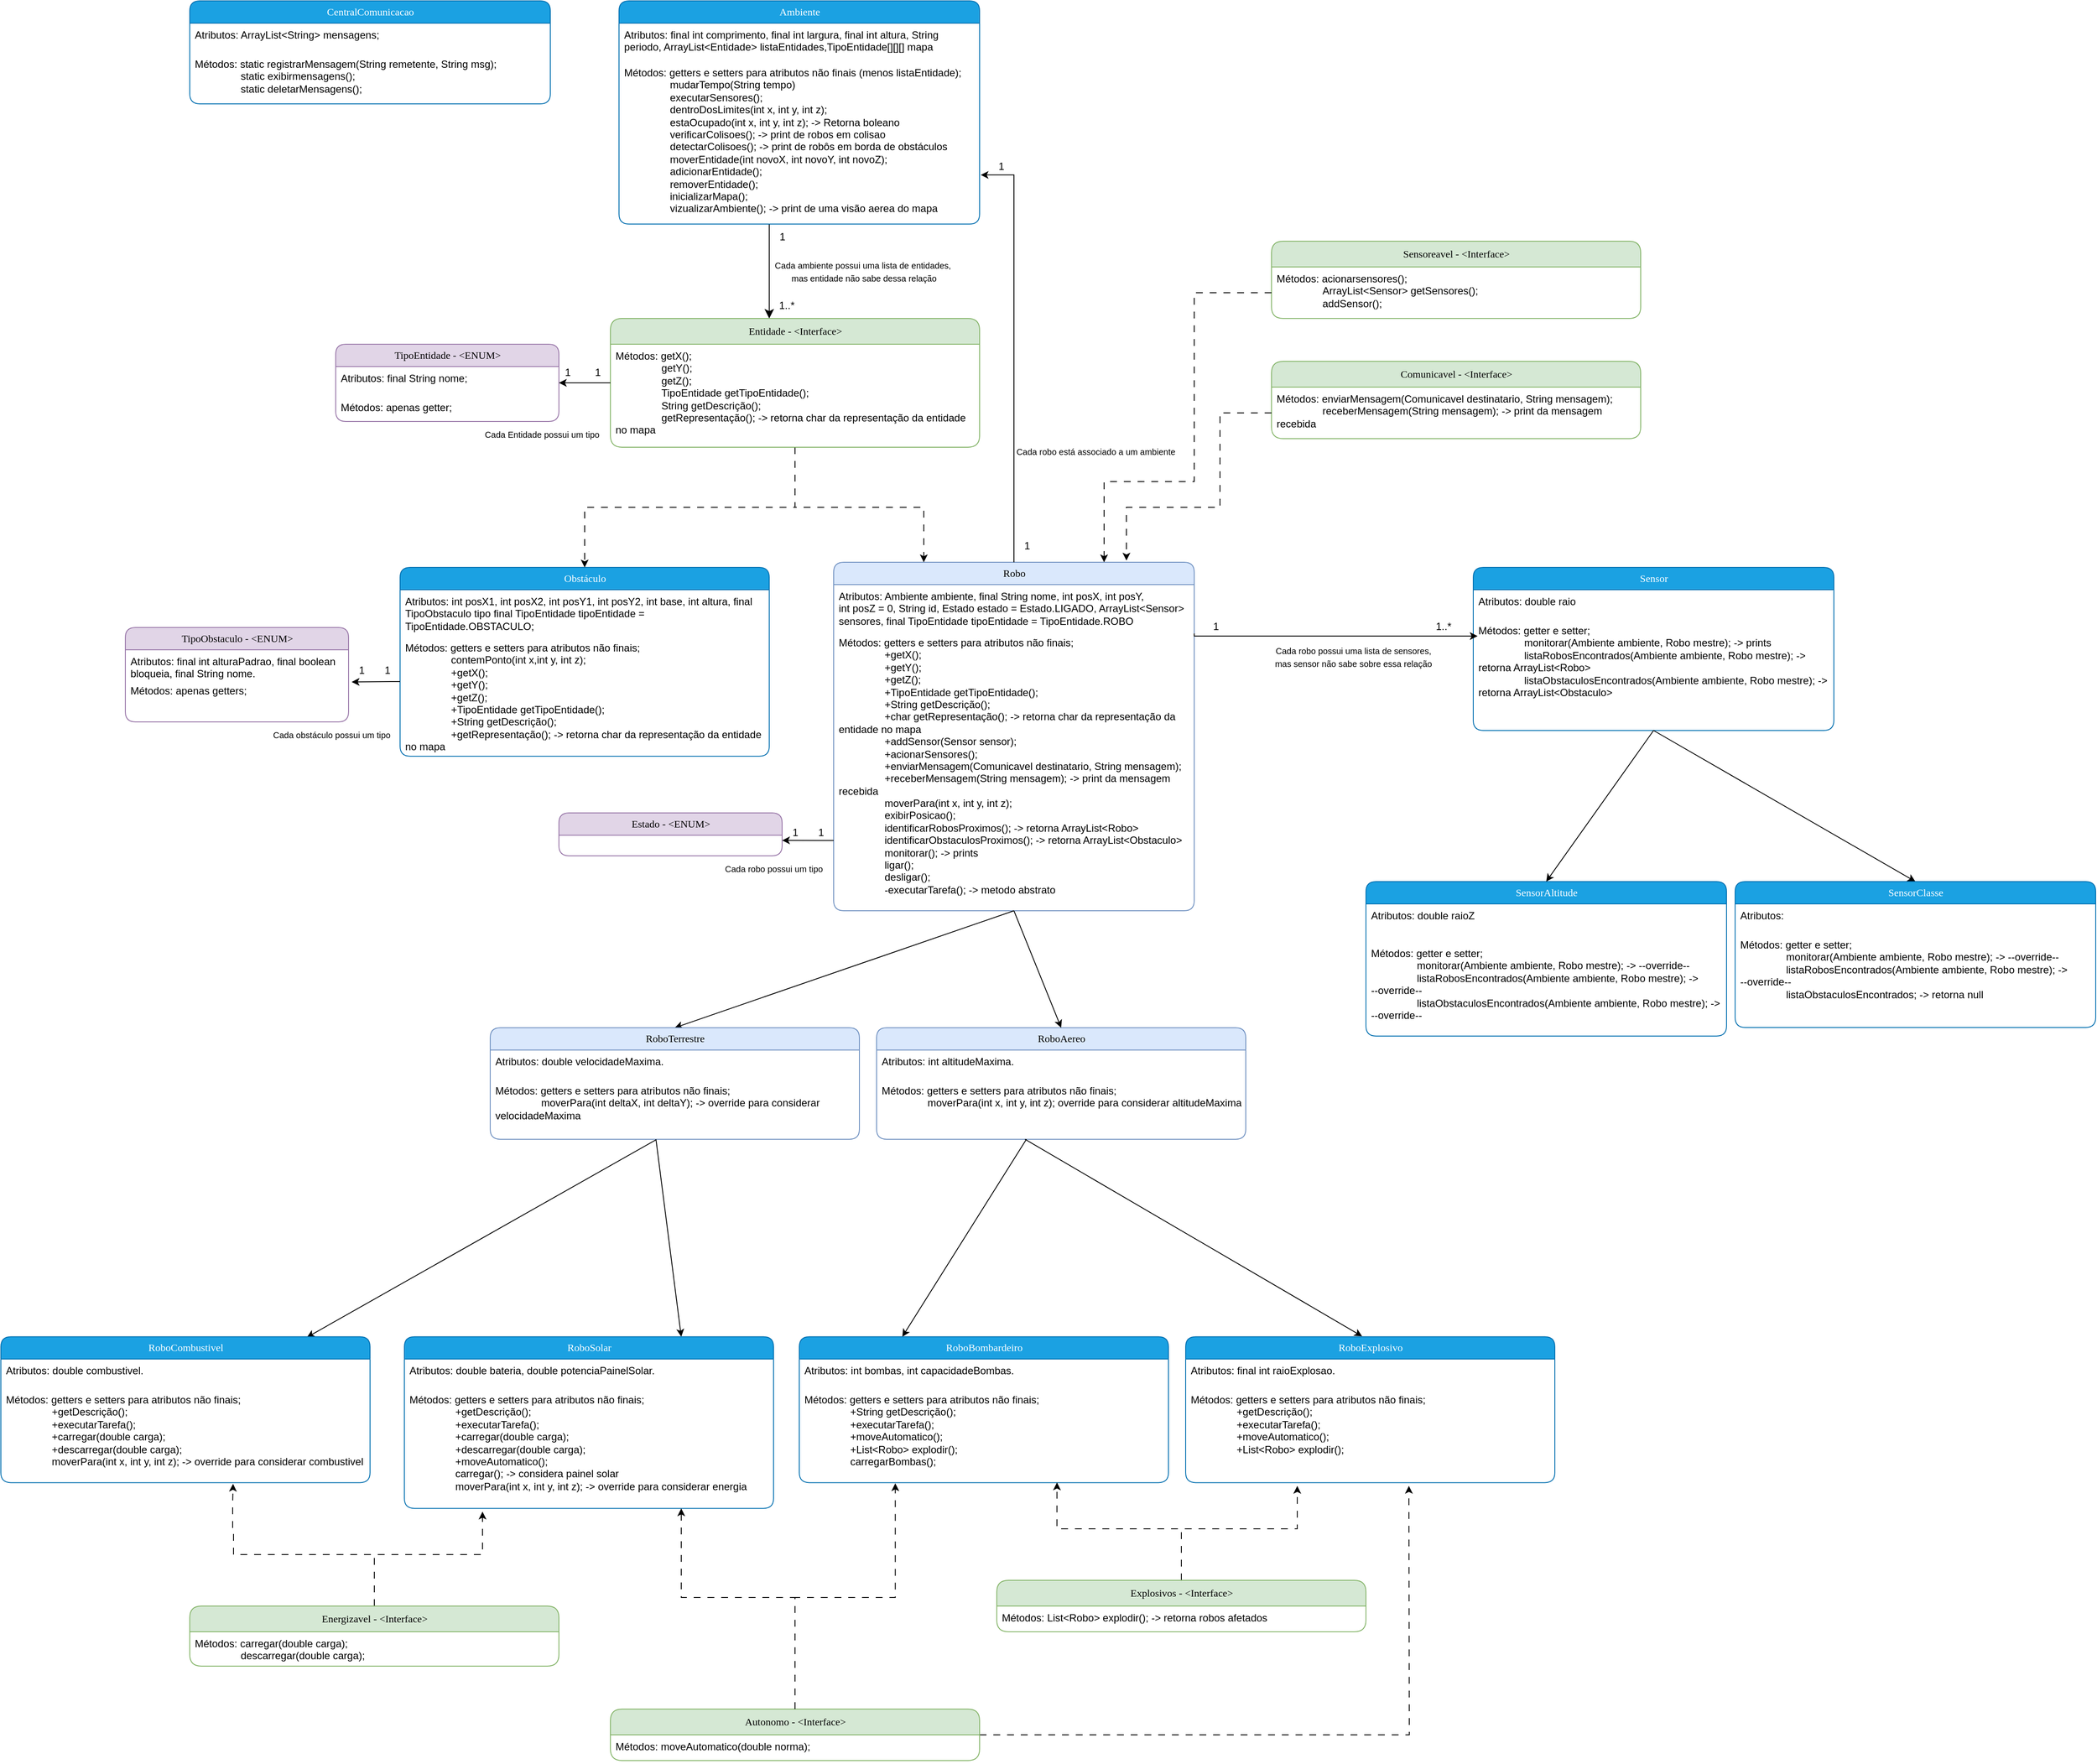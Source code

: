 <mxfile version="27.1.1">
  <diagram name="Page-1" id="b520641d-4fe3-3701-9064-5fc419738815">
    <mxGraphModel dx="6223" dy="3467" grid="1" gridSize="10" guides="1" tooltips="1" connect="1" arrows="1" fold="1" page="1" pageScale="1" pageWidth="1100" pageHeight="850" background="none" math="0" shadow="0">
      <root>
        <mxCell id="0" />
        <mxCell id="1" parent="0" />
        <mxCell id="21ea969265ad0168-6" value="Robo" style="swimlane;html=1;fontStyle=0;childLayout=stackLayout;horizontal=1;startSize=26;fillColor=#dae8fc;horizontalStack=0;resizeParent=1;resizeLast=0;collapsible=1;marginBottom=0;swimlaneFillColor=#ffffff;align=center;rounded=1;shadow=0;comic=0;labelBackgroundColor=none;strokeWidth=1;fontFamily=Verdana;fontSize=12;strokeColor=#6c8ebf;" parent="1" vertex="1">
          <mxGeometry x="350" y="64" width="420" height="406" as="geometry" />
        </mxCell>
        <mxCell id="21ea969265ad0168-7" value="Atributos: Ambiente ambiente, final String nome, int posX, int posY,&amp;nbsp;&lt;div&gt;int posZ = 0, String id, Estado estado = Estado.LIGADO, ArrayList&amp;lt;Sensor&amp;gt; sensores, final TipoEntidade tipoEntidade = TipoEntidade.ROBO&lt;/div&gt;" style="text;html=1;strokeColor=none;fillColor=none;spacingLeft=4;spacingRight=4;whiteSpace=wrap;overflow=hidden;rotatable=0;points=[[0,0.5],[1,0.5]];portConstraint=eastwest;" parent="21ea969265ad0168-6" vertex="1">
          <mxGeometry y="26" width="420" height="54" as="geometry" />
        </mxCell>
        <mxCell id="21ea969265ad0168-8" value="Métodos: getters e setters para atributos não finais;&lt;div&gt;&lt;span style=&quot;white-space: pre;&quot;&gt;&#x9;&lt;/span&gt;&lt;span style=&quot;white-space: pre;&quot;&gt;&#x9;&lt;/span&gt;+&lt;span style=&quot;background-color: transparent; color: light-dark(rgb(0, 0, 0), rgb(255, 255, 255));&quot;&gt;getX();&lt;/span&gt;&lt;/div&gt;&lt;div&gt;&lt;span style=&quot;white-space: pre;&quot;&gt;&#x9;&lt;/span&gt;&lt;span style=&quot;white-space: pre;&quot;&gt;&#x9;&lt;/span&gt;+getY();&lt;/div&gt;&lt;div&gt;&lt;span style=&quot;white-space: pre;&quot;&gt;&#x9;&lt;/span&gt;&lt;span style=&quot;white-space: pre;&quot;&gt;&#x9;&lt;/span&gt;+getZ();&lt;/div&gt;&lt;div&gt;&lt;span style=&quot;white-space: pre;&quot;&gt;&#x9;&lt;/span&gt;&lt;span style=&quot;white-space: pre;&quot;&gt;&#x9;&lt;/span&gt;+TipoEntidade getTipoEntidade();&lt;br&gt;&lt;/div&gt;&lt;div&gt;&lt;span style=&quot;white-space: pre;&quot;&gt;&#x9;&lt;/span&gt;&lt;span style=&quot;white-space: pre;&quot;&gt;&#x9;&lt;/span&gt;+String getDescrição();&lt;br&gt;&lt;/div&gt;&lt;div&gt;&lt;span style=&quot;white-space: pre;&quot;&gt;&#x9;&lt;/span&gt;&lt;span style=&quot;white-space: pre;&quot;&gt;&#x9;&lt;/span&gt;+char getRepresentação(); -&amp;gt; retorna char da representação da entidade no mapa&lt;/div&gt;&lt;div&gt;&lt;span style=&quot;white-space: pre;&quot;&gt;&#x9;&lt;/span&gt;&lt;span style=&quot;white-space: pre;&quot;&gt;&#x9;&lt;/span&gt;+addSensor(Sensor sensor);&lt;/div&gt;&lt;div&gt;&lt;span style=&quot;white-space: pre;&quot;&gt;&#x9;&lt;/span&gt;&lt;span style=&quot;white-space: pre;&quot;&gt;&#x9;&lt;/span&gt;+acionarSensores();&lt;br&gt;&lt;/div&gt;&lt;div&gt;&lt;span style=&quot;white-space: pre;&quot;&gt;&#x9;&lt;/span&gt;&lt;span style=&quot;white-space: pre;&quot;&gt;&#x9;&lt;/span&gt;+&lt;span style=&quot;background-color: transparent; color: light-dark(rgb(0, 0, 0), rgb(255, 255, 255));&quot;&gt;enviarMensagem(Comunicavel destinatario, String mensagem);&lt;/span&gt;&lt;br&gt;&lt;/div&gt;&lt;div&gt;&lt;span style=&quot;white-space: pre;&quot;&gt;&#x9;&lt;/span&gt;&lt;span style=&quot;white-space: pre;&quot;&gt;&#x9;&lt;/span&gt;+receberMensagem(String mensagem); -&amp;gt; print da mensagem recebida&lt;/div&gt;&lt;div&gt;&lt;span style=&quot;white-space: pre;&quot;&gt;&#x9;&lt;/span&gt;&lt;span style=&quot;white-space: pre;&quot;&gt;&#x9;&lt;/span&gt;moverPara(int x, int y, int z);&lt;/div&gt;&lt;div&gt;&lt;span style=&quot;white-space: pre;&quot;&gt;&#x9;&lt;/span&gt;&lt;span style=&quot;white-space: pre;&quot;&gt;&#x9;&lt;/span&gt;exibirPosicao();&lt;br&gt;&lt;/div&gt;&lt;div&gt;&lt;span style=&quot;white-space: pre;&quot;&gt;&#x9;&lt;/span&gt;&lt;span style=&quot;white-space: pre;&quot;&gt;&#x9;&lt;/span&gt;identificarRobosProximos(); -&amp;gt; retorna ArrayList&amp;lt;Robo&amp;gt;&lt;br&gt;&lt;/div&gt;&lt;div&gt;&lt;span style=&quot;white-space: pre;&quot;&gt;&#x9;&lt;/span&gt;&lt;span style=&quot;white-space: pre;&quot;&gt;&#x9;&lt;/span&gt;identificarObstaculosProximos(); -&amp;gt; retorna ArrayList&amp;lt;Obstaculo&amp;gt;&lt;/div&gt;&lt;div&gt;&lt;span style=&quot;white-space: pre;&quot;&gt;&#x9;&lt;/span&gt;&lt;span style=&quot;white-space: pre;&quot;&gt;&#x9;&lt;/span&gt;monitorar(); -&amp;gt; prints&lt;br&gt;&lt;/div&gt;&lt;div&gt;&lt;span style=&quot;white-space: pre;&quot;&gt;&#x9;&lt;/span&gt;&lt;span style=&quot;white-space: pre;&quot;&gt;&#x9;&lt;/span&gt;ligar();&lt;br&gt;&lt;/div&gt;&lt;div&gt;&lt;span style=&quot;white-space: pre;&quot;&gt;&#x9;&lt;/span&gt;&lt;span style=&quot;white-space: pre;&quot;&gt;&#x9;&lt;/span&gt;desligar();&lt;/div&gt;&lt;div&gt;&lt;span style=&quot;white-space: pre;&quot;&gt;&#x9;&lt;/span&gt;&lt;span style=&quot;white-space: pre;&quot;&gt;&#x9;&lt;/span&gt;-executarTarefa(); -&amp;gt; metodo abstrato&lt;/div&gt;" style="text;html=1;strokeColor=none;fillColor=none;spacingLeft=4;spacingRight=4;whiteSpace=wrap;overflow=hidden;rotatable=0;points=[[0,0.5],[1,0.5]];portConstraint=eastwest;" parent="21ea969265ad0168-6" vertex="1">
          <mxGeometry y="80" width="420" height="320" as="geometry" />
        </mxCell>
        <mxCell id="21ea969265ad0168-38" style="edgeStyle=orthogonalEdgeStyle;html=1;labelBackgroundColor=none;startFill=0;startSize=8;endFill=1;endSize=8;fontFamily=Verdana;fontSize=12;" parent="1" edge="1">
          <mxGeometry relative="1" as="geometry">
            <mxPoint x="275" y="-330" as="sourcePoint" />
            <mxPoint x="275" y="-220" as="targetPoint" />
          </mxGeometry>
        </mxCell>
        <mxCell id="RF-JgACQ2WRHvxZdJGNJ-1" value="Ambiente" style="swimlane;html=1;fontStyle=0;childLayout=stackLayout;horizontal=1;startSize=26;fillColor=#1ba1e2;horizontalStack=0;resizeParent=1;resizeLast=0;collapsible=1;marginBottom=0;swimlaneFillColor=#ffffff;align=center;rounded=1;shadow=0;comic=0;labelBackgroundColor=none;strokeWidth=1;fontFamily=Verdana;fontSize=12;strokeColor=#006EAF;fontColor=#ffffff;" parent="1" vertex="1">
          <mxGeometry x="100" y="-590" width="420" height="260" as="geometry" />
        </mxCell>
        <mxCell id="RF-JgACQ2WRHvxZdJGNJ-2" value="Atributos: final int comprimento, final int largura, final int altura, String periodo, ArrayList&amp;lt;Entidade&amp;gt; listaEntidades,TipoEntidade[][][] mapa" style="text;html=1;strokeColor=none;fillColor=none;spacingLeft=4;spacingRight=4;whiteSpace=wrap;overflow=hidden;rotatable=0;points=[[0,0.5],[1,0.5]];portConstraint=eastwest;" parent="RF-JgACQ2WRHvxZdJGNJ-1" vertex="1">
          <mxGeometry y="26" width="420" height="44" as="geometry" />
        </mxCell>
        <mxCell id="RF-JgACQ2WRHvxZdJGNJ-3" value="Métodos: getters e setters para atributos não finais (menos listaEntidade);&lt;div&gt;&lt;span style=&quot;white-space: pre;&quot;&gt;&#x9;&lt;/span&gt;&lt;span style=&quot;white-space: pre;&quot;&gt;&#x9;&lt;/span&gt;mudarTempo(String tempo)&lt;br&gt;&lt;div&gt;&lt;span style=&quot;white-space: pre;&quot;&gt;&#x9;&lt;/span&gt;&lt;span style=&quot;white-space: pre;&quot;&gt;&#x9;&lt;/span&gt;executarSensores();&lt;/div&gt;&lt;div&gt;&lt;span style=&quot;background-color: transparent; color: light-dark(rgb(0, 0, 0), rgb(255, 255, 255));&quot;&gt;&lt;span style=&quot;white-space: pre;&quot;&gt;&#x9;&lt;/span&gt;&lt;span style=&quot;white-space: pre;&quot;&gt;&#x9;&lt;/span&gt;dentroDosLimites(int x, int y, int z);&lt;/span&gt;&lt;/div&gt;&lt;div&gt;&lt;span style=&quot;background-color: transparent; color: light-dark(rgb(0, 0, 0), rgb(255, 255, 255));&quot;&gt;&lt;span style=&quot;white-space: pre;&quot;&gt;&#x9;&lt;/span&gt;&lt;span style=&quot;white-space: pre;&quot;&gt;&#x9;&lt;/span&gt;estaOcupado(int x, int y, int z); -&amp;gt; Retorna boleano&lt;br&gt;&lt;/span&gt;&lt;/div&gt;&lt;div&gt;&lt;span style=&quot;background-color: transparent; color: light-dark(rgb(0, 0, 0), rgb(255, 255, 255));&quot;&gt;&lt;span style=&quot;white-space: pre;&quot;&gt;&#x9;&lt;/span&gt;&lt;span style=&quot;white-space: pre;&quot;&gt;&#x9;&lt;/span&gt;verificarColisoes(); -&amp;gt; print de robos em colisao&lt;/span&gt;&lt;/div&gt;&lt;div&gt;&lt;span style=&quot;background-color: transparent; color: light-dark(rgb(0, 0, 0), rgb(255, 255, 255));&quot;&gt;&lt;span style=&quot;white-space: pre;&quot;&gt;&#x9;&lt;/span&gt;&lt;span style=&quot;white-space: pre;&quot;&gt;&#x9;&lt;/span&gt;detectarColisoes(); -&amp;gt; print de robôs em borda de obstáculos&lt;/span&gt;&lt;/div&gt;&lt;/div&gt;&lt;div&gt;&lt;span style=&quot;background-color: transparent; color: light-dark(rgb(0, 0, 0), rgb(255, 255, 255));&quot;&gt;&lt;span style=&quot;white-space: pre;&quot;&gt;&#x9;&lt;/span&gt;&lt;span style=&quot;white-space: pre;&quot;&gt;&#x9;&lt;/span&gt;moverEntidade(int novoX, int novoY, int novoZ);&lt;br&gt;&lt;/span&gt;&lt;/div&gt;&lt;div&gt;&lt;span style=&quot;background-color: transparent; color: light-dark(rgb(0, 0, 0), rgb(255, 255, 255));&quot;&gt;&lt;span style=&quot;white-space: pre;&quot;&gt;&#x9;&lt;/span&gt;&lt;span style=&quot;white-space: pre;&quot;&gt;&#x9;&lt;/span&gt;adicionarEntidade();&lt;br&gt;&lt;/span&gt;&lt;/div&gt;&lt;div&gt;&lt;span style=&quot;background-color: transparent; color: light-dark(rgb(0, 0, 0), rgb(255, 255, 255));&quot;&gt;&lt;span style=&quot;white-space: pre;&quot;&gt;&#x9;&lt;/span&gt;&lt;span style=&quot;white-space: pre;&quot;&gt;&#x9;&lt;/span&gt;removerEntidade();&lt;br&gt;&lt;/span&gt;&lt;/div&gt;&lt;div&gt;&lt;span style=&quot;background-color: transparent; color: light-dark(rgb(0, 0, 0), rgb(255, 255, 255));&quot;&gt;&lt;span style=&quot;white-space: pre;&quot;&gt;&#x9;&lt;/span&gt;&lt;span style=&quot;white-space: pre;&quot;&gt;&#x9;&lt;/span&gt;inicializarMapa();&lt;br&gt;&lt;/span&gt;&lt;/div&gt;&lt;div&gt;&lt;span style=&quot;background-color: transparent; color: light-dark(rgb(0, 0, 0), rgb(255, 255, 255));&quot;&gt;&lt;span style=&quot;white-space: pre;&quot;&gt;&#x9;&lt;/span&gt;&lt;span style=&quot;white-space: pre;&quot;&gt;&#x9;&lt;/span&gt;vizualizarAmbiente(); -&amp;gt; print de uma visão aerea do mapa&lt;br&gt;&lt;/span&gt;&lt;/div&gt;" style="text;html=1;strokeColor=none;fillColor=none;spacingLeft=4;spacingRight=4;whiteSpace=wrap;overflow=hidden;rotatable=0;points=[[0,0.5],[1,0.5]];portConstraint=eastwest;" parent="RF-JgACQ2WRHvxZdJGNJ-1" vertex="1">
          <mxGeometry y="70" width="420" height="190" as="geometry" />
        </mxCell>
        <mxCell id="RF-JgACQ2WRHvxZdJGNJ-5" value="Obstáculo" style="swimlane;html=1;fontStyle=0;childLayout=stackLayout;horizontal=1;startSize=26;fillColor=#1ba1e2;horizontalStack=0;resizeParent=1;resizeLast=0;collapsible=1;marginBottom=0;swimlaneFillColor=#ffffff;align=center;rounded=1;shadow=0;comic=0;labelBackgroundColor=none;strokeWidth=1;fontFamily=Verdana;fontSize=12;strokeColor=#006EAF;fontColor=#ffffff;" parent="1" vertex="1">
          <mxGeometry x="-155" y="70" width="430" height="220" as="geometry" />
        </mxCell>
        <mxCell id="RF-JgACQ2WRHvxZdJGNJ-6" value="Atributos: int posX1, int posX2, int posY1, int posY2, int base, int altura, final TipoObstaculo tipo final TipoEntidade tipoEntidade = TipoEntidade.OBSTACULO;" style="text;html=1;strokeColor=none;fillColor=none;spacingLeft=4;spacingRight=4;whiteSpace=wrap;overflow=hidden;rotatable=0;points=[[0,0.5],[1,0.5]];portConstraint=eastwest;" parent="RF-JgACQ2WRHvxZdJGNJ-5" vertex="1">
          <mxGeometry y="26" width="430" height="54" as="geometry" />
        </mxCell>
        <mxCell id="RF-JgACQ2WRHvxZdJGNJ-7" value="Métodos: getters e setters para atributos não finais;&lt;div&gt;&lt;span style=&quot;white-space: pre;&quot;&gt;&#x9;&lt;/span&gt;&lt;span style=&quot;white-space: pre;&quot;&gt;&#x9;&lt;/span&gt;contemPonto(int x,int y, int z);&lt;/div&gt;&lt;div&gt;&lt;span style=&quot;white-space: pre;&quot;&gt;&#x9;&lt;/span&gt;&lt;span style=&quot;white-space: pre;&quot;&gt;&#x9;&lt;/span&gt;+getX();&lt;div&gt;&lt;span style=&quot;white-space: pre;&quot;&gt;&#x9;&lt;/span&gt;&lt;span style=&quot;white-space: pre;&quot;&gt;&#x9;&lt;/span&gt;+getY();&lt;/div&gt;&lt;div&gt;&lt;span style=&quot;white-space: pre;&quot;&gt;&#x9;&lt;/span&gt;&lt;span style=&quot;white-space: pre;&quot;&gt;&#x9;&lt;/span&gt;+getZ();&lt;/div&gt;&lt;div&gt;&lt;span style=&quot;white-space: pre;&quot;&gt;&#x9;&lt;/span&gt;&lt;span style=&quot;white-space: pre;&quot;&gt;&#x9;&lt;/span&gt;+TipoEntidade getTipoEntidade();&lt;br&gt;&lt;/div&gt;&lt;div&gt;&lt;span style=&quot;white-space: pre;&quot;&gt;&#x9;&lt;/span&gt;&lt;span style=&quot;white-space: pre;&quot;&gt;&#x9;&lt;/span&gt;+String getDescrição();&lt;br&gt;&lt;/div&gt;&lt;div&gt;&lt;span style=&quot;white-space: pre;&quot;&gt;&#x9;&lt;/span&gt;&lt;span style=&quot;white-space: pre;&quot;&gt;&#x9;&lt;/span&gt;+getRepresentação(); -&amp;gt; retorna char da representação da entidade no mapa&lt;/div&gt;&lt;div&gt;&lt;br&gt;&lt;/div&gt;&lt;/div&gt;" style="text;html=1;strokeColor=none;fillColor=none;spacingLeft=4;spacingRight=4;whiteSpace=wrap;overflow=hidden;rotatable=0;points=[[0,0.5],[1,0.5]];portConstraint=eastwest;" parent="RF-JgACQ2WRHvxZdJGNJ-5" vertex="1">
          <mxGeometry y="80" width="430" height="140" as="geometry" />
        </mxCell>
        <mxCell id="RF-JgACQ2WRHvxZdJGNJ-11" value="TipoObstaculo - &amp;lt;ENUM&amp;gt;" style="swimlane;html=1;fontStyle=0;childLayout=stackLayout;horizontal=1;startSize=26;fillColor=#e1d5e7;horizontalStack=0;resizeParent=1;resizeLast=0;collapsible=1;marginBottom=0;swimlaneFillColor=#ffffff;align=center;rounded=1;shadow=0;comic=0;labelBackgroundColor=none;strokeWidth=1;fontFamily=Verdana;fontSize=12;strokeColor=#9673a6;" parent="1" vertex="1">
          <mxGeometry x="-475" y="140" width="260" height="110" as="geometry" />
        </mxCell>
        <mxCell id="RF-JgACQ2WRHvxZdJGNJ-12" value="Atributos: final int alturaPadrao, final boolean bloqueia, final String nome." style="text;html=1;strokeColor=none;fillColor=none;spacingLeft=4;spacingRight=4;whiteSpace=wrap;overflow=hidden;rotatable=0;points=[[0,0.5],[1,0.5]];portConstraint=eastwest;" parent="RF-JgACQ2WRHvxZdJGNJ-11" vertex="1">
          <mxGeometry y="26" width="260" height="34" as="geometry" />
        </mxCell>
        <mxCell id="RF-JgACQ2WRHvxZdJGNJ-13" value="Métodos: apenas getters;" style="text;html=1;strokeColor=none;fillColor=none;spacingLeft=4;spacingRight=4;whiteSpace=wrap;overflow=hidden;rotatable=0;points=[[0,0.5],[1,0.5]];portConstraint=eastwest;" parent="RF-JgACQ2WRHvxZdJGNJ-11" vertex="1">
          <mxGeometry y="60" width="260" height="20" as="geometry" />
        </mxCell>
        <mxCell id="RF-JgACQ2WRHvxZdJGNJ-17" value="1&lt;div&gt;&lt;br&gt;&lt;/div&gt;" style="text;html=1;align=center;verticalAlign=middle;resizable=0;points=[];autosize=1;strokeColor=none;fillColor=none;" parent="1" vertex="1">
          <mxGeometry x="-185" y="177" width="30" height="40" as="geometry" />
        </mxCell>
        <mxCell id="RF-JgACQ2WRHvxZdJGNJ-18" value="1&lt;div&gt;&lt;br&gt;&lt;/div&gt;" style="text;html=1;align=center;verticalAlign=middle;resizable=0;points=[];autosize=1;strokeColor=none;fillColor=none;" parent="1" vertex="1">
          <mxGeometry x="-215" y="177" width="30" height="40" as="geometry" />
        </mxCell>
        <mxCell id="RF-JgACQ2WRHvxZdJGNJ-26" value="&lt;font style=&quot;&quot;&gt;&lt;font style=&quot;font-size: 10px;&quot;&gt;Cada ambiente possui uma lista de entidades,&amp;nbsp;&lt;/font&gt;&lt;/font&gt;&lt;div&gt;&lt;font style=&quot;&quot;&gt;&lt;font style=&quot;font-size: 10px;&quot;&gt;mas entidade não sabe dessa relação&lt;/font&gt;&lt;br&gt;&lt;/font&gt;&lt;/div&gt;" style="text;html=1;align=center;verticalAlign=middle;resizable=0;points=[];autosize=1;strokeColor=none;fillColor=none;" parent="1" vertex="1">
          <mxGeometry x="270" y="-295" width="230" height="40" as="geometry" />
        </mxCell>
        <mxCell id="RF-JgACQ2WRHvxZdJGNJ-28" value="&lt;font style=&quot;font-size: 10px;&quot;&gt;Cada obstáculo possui um tipo&lt;/font&gt;" style="text;html=1;align=center;verticalAlign=middle;resizable=0;points=[];autosize=1;strokeColor=none;fillColor=none;" parent="1" vertex="1">
          <mxGeometry x="-315" y="250" width="160" height="30" as="geometry" />
        </mxCell>
        <mxCell id="RF-JgACQ2WRHvxZdJGNJ-29" value="&lt;div&gt;&lt;font style=&quot;font-size: 10px;&quot;&gt;Cada robo está associado a um ambiente&lt;/font&gt;&lt;/div&gt;" style="text;html=1;align=center;verticalAlign=middle;resizable=0;points=[];autosize=1;strokeColor=none;fillColor=none;" parent="1" vertex="1">
          <mxGeometry x="550" y="-80" width="210" height="30" as="geometry" />
        </mxCell>
        <mxCell id="RF-JgACQ2WRHvxZdJGNJ-30" value="1" style="text;html=1;align=center;verticalAlign=middle;resizable=0;points=[];autosize=1;strokeColor=none;fillColor=none;" parent="1" vertex="1">
          <mxGeometry x="275" y="-330" width="30" height="30" as="geometry" />
        </mxCell>
        <mxCell id="RF-JgACQ2WRHvxZdJGNJ-31" value="1..*" style="text;html=1;align=center;verticalAlign=middle;resizable=0;points=[];autosize=1;strokeColor=none;fillColor=none;" parent="1" vertex="1">
          <mxGeometry x="275" y="-250" width="40" height="30" as="geometry" />
        </mxCell>
        <mxCell id="RF-JgACQ2WRHvxZdJGNJ-32" value="1&lt;div&gt;&lt;br&gt;&lt;/div&gt;" style="text;html=1;align=center;verticalAlign=middle;resizable=0;points=[];autosize=1;strokeColor=none;fillColor=none;" parent="1" vertex="1">
          <mxGeometry x="530" y="-410" width="30" height="40" as="geometry" />
        </mxCell>
        <mxCell id="RF-JgACQ2WRHvxZdJGNJ-33" value="1" style="text;html=1;align=center;verticalAlign=middle;resizable=0;points=[];autosize=1;strokeColor=none;fillColor=none;" parent="1" vertex="1">
          <mxGeometry x="560" y="30" width="30" height="30" as="geometry" />
        </mxCell>
        <mxCell id="RF-JgACQ2WRHvxZdJGNJ-34" value="Sensor" style="swimlane;html=1;fontStyle=0;childLayout=stackLayout;horizontal=1;startSize=26;fillColor=#1ba1e2;horizontalStack=0;resizeParent=1;resizeLast=0;collapsible=1;marginBottom=0;swimlaneFillColor=#ffffff;align=center;rounded=1;shadow=0;comic=0;labelBackgroundColor=none;strokeWidth=1;fontFamily=Verdana;fontSize=12;fontColor=#ffffff;strokeColor=#006EAF;" parent="1" vertex="1">
          <mxGeometry x="1095" y="70" width="420" height="190" as="geometry" />
        </mxCell>
        <mxCell id="RF-JgACQ2WRHvxZdJGNJ-35" value="Atributos: double raio" style="text;html=1;strokeColor=none;fillColor=none;spacingLeft=4;spacingRight=4;whiteSpace=wrap;overflow=hidden;rotatable=0;points=[[0,0.5],[1,0.5]];portConstraint=eastwest;" parent="RF-JgACQ2WRHvxZdJGNJ-34" vertex="1">
          <mxGeometry y="26" width="420" height="34" as="geometry" />
        </mxCell>
        <mxCell id="RF-JgACQ2WRHvxZdJGNJ-36" value="Métodos: getter e setter;&lt;div&gt;&lt;span style=&quot;white-space: pre;&quot;&gt;&#x9;&lt;/span&gt;&lt;span style=&quot;white-space: pre;&quot;&gt;&#x9;&lt;/span&gt;monitorar(Ambiente ambiente, Robo mestre); -&amp;gt; prints&lt;/div&gt;&lt;div&gt;&lt;span style=&quot;background-color: transparent; color: light-dark(rgb(0, 0, 0), rgb(255, 255, 255));&quot;&gt;&lt;span style=&quot;white-space: pre;&quot;&gt;&#x9;&lt;/span&gt;&lt;span style=&quot;white-space: pre;&quot;&gt;&#x9;&lt;/span&gt;listaRobosEncontrados&lt;/span&gt;&lt;span style=&quot;background-color: transparent; color: light-dark(rgb(0, 0, 0), rgb(255, 255, 255));&quot;&gt;(Ambiente ambiente, Robo mestre)&lt;/span&gt;&lt;span style=&quot;background-color: transparent; color: light-dark(rgb(0, 0, 0), rgb(255, 255, 255));&quot;&gt;; -&amp;gt; retorna ArrayList&amp;lt;Robo&amp;gt;&lt;/span&gt;&lt;/div&gt;&lt;div&gt;&lt;span style=&quot;background-color: transparent; color: light-dark(rgb(0, 0, 0), rgb(255, 255, 255));&quot;&gt;&lt;span style=&quot;white-space: pre;&quot;&gt;&#x9;&lt;/span&gt;&lt;span style=&quot;white-space: pre;&quot;&gt;&#x9;&lt;/span&gt;listaObstaculosEncontrados&lt;/span&gt;&lt;span style=&quot;background-color: transparent; color: light-dark(rgb(0, 0, 0), rgb(255, 255, 255));&quot;&gt;(Ambiente ambiente, Robo mestre)&lt;/span&gt;&lt;span style=&quot;background-color: transparent; color: light-dark(rgb(0, 0, 0), rgb(255, 255, 255));&quot;&gt;; -&amp;gt; retorna ArrayList&amp;lt;Obstaculo&amp;gt;&lt;/span&gt;&lt;/div&gt;&lt;div&gt;&lt;span style=&quot;white-space: pre;&quot;&gt;&#x9;&lt;/span&gt;&lt;span style=&quot;white-space: pre;&quot;&gt;&#x9;&lt;/span&gt;&lt;br&gt;&lt;/div&gt;&lt;div&gt;&lt;br&gt;&lt;div&gt;&lt;br&gt;&lt;/div&gt;&lt;/div&gt;" style="text;html=1;strokeColor=none;fillColor=none;spacingLeft=4;spacingRight=4;whiteSpace=wrap;overflow=hidden;rotatable=0;points=[[0,0.5],[1,0.5]];portConstraint=eastwest;" parent="RF-JgACQ2WRHvxZdJGNJ-34" vertex="1">
          <mxGeometry y="60" width="420" height="120" as="geometry" />
        </mxCell>
        <mxCell id="RF-JgACQ2WRHvxZdJGNJ-37" value="1" style="text;html=1;align=center;verticalAlign=middle;resizable=0;points=[];autosize=1;strokeColor=none;fillColor=none;" parent="1" vertex="1">
          <mxGeometry x="780" y="124" width="30" height="30" as="geometry" />
        </mxCell>
        <mxCell id="RF-JgACQ2WRHvxZdJGNJ-38" value="1..*" style="text;html=1;align=center;verticalAlign=middle;resizable=0;points=[];autosize=1;strokeColor=none;fillColor=none;" parent="1" vertex="1">
          <mxGeometry x="1040" y="124" width="40" height="30" as="geometry" />
        </mxCell>
        <mxCell id="RF-JgACQ2WRHvxZdJGNJ-40" value="&lt;font style=&quot;font-size: 10px;&quot;&gt;Cada robo possui uma lista de sensores,&lt;/font&gt;&lt;div&gt;&lt;font style=&quot;font-size: 10px;&quot;&gt;mas sensor não sabe sobre essa relação&lt;/font&gt;&lt;/div&gt;" style="text;html=1;align=center;verticalAlign=middle;resizable=0;points=[];autosize=1;strokeColor=none;fillColor=none;" parent="1" vertex="1">
          <mxGeometry x="850" y="154" width="210" height="40" as="geometry" />
        </mxCell>
        <mxCell id="RF-JgACQ2WRHvxZdJGNJ-41" value="" style="endArrow=classic;html=1;rounded=0;exitX=0.5;exitY=1;exitDx=0;exitDy=0;entryX=0.5;entryY=0;entryDx=0;entryDy=0;" parent="1" source="RF-JgACQ2WRHvxZdJGNJ-34" target="RF-JgACQ2WRHvxZdJGNJ-42" edge="1">
          <mxGeometry width="50" height="50" relative="1" as="geometry">
            <mxPoint x="1060" y="286" as="sourcePoint" />
            <mxPoint x="1520" y="436" as="targetPoint" />
          </mxGeometry>
        </mxCell>
        <mxCell id="RF-JgACQ2WRHvxZdJGNJ-42" value="SensorClasse" style="swimlane;html=1;fontStyle=0;childLayout=stackLayout;horizontal=1;startSize=26;fillColor=#1ba1e2;horizontalStack=0;resizeParent=1;resizeLast=0;collapsible=1;marginBottom=0;swimlaneFillColor=#ffffff;align=center;rounded=1;shadow=0;comic=0;labelBackgroundColor=none;strokeWidth=1;fontFamily=Verdana;fontSize=12;fontColor=#ffffff;strokeColor=#006EAF;" parent="1" vertex="1">
          <mxGeometry x="1400" y="436" width="420" height="170" as="geometry" />
        </mxCell>
        <mxCell id="RF-JgACQ2WRHvxZdJGNJ-43" value="Atributos:" style="text;html=1;strokeColor=none;fillColor=none;spacingLeft=4;spacingRight=4;whiteSpace=wrap;overflow=hidden;rotatable=0;points=[[0,0.5],[1,0.5]];portConstraint=eastwest;" parent="RF-JgACQ2WRHvxZdJGNJ-42" vertex="1">
          <mxGeometry y="26" width="420" height="34" as="geometry" />
        </mxCell>
        <mxCell id="RF-JgACQ2WRHvxZdJGNJ-44" value="Métodos: getter e setter;&lt;div&gt;&lt;span style=&quot;white-space: pre;&quot;&gt;&#x9;&lt;/span&gt;&lt;span style=&quot;white-space: pre;&quot;&gt;&#x9;&lt;/span&gt;monitorar(Ambiente ambiente, Robo mestre); -&amp;gt; --override--&lt;/div&gt;&lt;div&gt;&lt;span style=&quot;background-color: transparent; color: light-dark(rgb(0, 0, 0), rgb(255, 255, 255));&quot;&gt;&lt;span style=&quot;white-space: pre;&quot;&gt;&#x9;&lt;/span&gt;&lt;span style=&quot;white-space: pre;&quot;&gt;&#x9;&lt;/span&gt;listaRobosEncontrados&lt;/span&gt;&lt;span style=&quot;background-color: transparent; color: light-dark(rgb(0, 0, 0), rgb(255, 255, 255));&quot;&gt;(Ambiente ambiente, Robo mestre)&lt;/span&gt;&lt;span style=&quot;background-color: transparent; color: light-dark(rgb(0, 0, 0), rgb(255, 255, 255));&quot;&gt;; -&amp;gt;&amp;nbsp; &amp;nbsp; &amp;nbsp; &amp;nbsp; --override--&lt;/span&gt;&lt;/div&gt;&lt;div&gt;&lt;span style=&quot;background-color: transparent; color: light-dark(rgb(0, 0, 0), rgb(255, 255, 255));&quot;&gt;&lt;span style=&quot;white-space: pre;&quot;&gt;&#x9;&lt;/span&gt;&lt;span style=&quot;white-space: pre;&quot;&gt;&#x9;&lt;/span&gt;listaObstaculosEncontrados; -&amp;gt; retorna null&lt;/span&gt;&lt;/div&gt;&lt;div&gt;&lt;span style=&quot;white-space: pre;&quot;&gt;&#x9;&lt;/span&gt;&lt;span style=&quot;white-space: pre;&quot;&gt;&#x9;&lt;/span&gt;&lt;br&gt;&lt;/div&gt;&lt;div&gt;&lt;br&gt;&lt;div&gt;&lt;br&gt;&lt;/div&gt;&lt;/div&gt;" style="text;html=1;strokeColor=none;fillColor=none;spacingLeft=4;spacingRight=4;whiteSpace=wrap;overflow=hidden;rotatable=0;points=[[0,0.5],[1,0.5]];portConstraint=eastwest;" parent="RF-JgACQ2WRHvxZdJGNJ-42" vertex="1">
          <mxGeometry y="60" width="420" height="100" as="geometry" />
        </mxCell>
        <mxCell id="RF-JgACQ2WRHvxZdJGNJ-45" value="SensorAltitude" style="swimlane;html=1;fontStyle=0;childLayout=stackLayout;horizontal=1;startSize=26;fillColor=#1ba1e2;horizontalStack=0;resizeParent=1;resizeLast=0;collapsible=1;marginBottom=0;swimlaneFillColor=#ffffff;align=center;rounded=1;shadow=0;comic=0;labelBackgroundColor=none;strokeWidth=1;fontFamily=Verdana;fontSize=12;fontColor=#ffffff;strokeColor=#006EAF;" parent="1" vertex="1">
          <mxGeometry x="970" y="436" width="420" height="180" as="geometry" />
        </mxCell>
        <mxCell id="RF-JgACQ2WRHvxZdJGNJ-46" value="Atributos: double raioZ" style="text;html=1;strokeColor=none;fillColor=none;spacingLeft=4;spacingRight=4;whiteSpace=wrap;overflow=hidden;rotatable=0;points=[[0,0.5],[1,0.5]];portConstraint=eastwest;" parent="RF-JgACQ2WRHvxZdJGNJ-45" vertex="1">
          <mxGeometry y="26" width="420" height="44" as="geometry" />
        </mxCell>
        <mxCell id="RF-JgACQ2WRHvxZdJGNJ-47" value="Métodos: getter e setter;&lt;div&gt;&lt;span style=&quot;white-space: pre;&quot;&gt;&#x9;&lt;/span&gt;&lt;span style=&quot;white-space: pre;&quot;&gt;&#x9;&lt;/span&gt;monitorar(Ambiente ambiente, Robo mestre); -&amp;gt; --override--&lt;div&gt;&lt;span style=&quot;background-color: transparent; color: light-dark(rgb(0, 0, 0), rgb(255, 255, 255));&quot;&gt;&lt;span style=&quot;white-space: pre;&quot;&gt;&#x9;&lt;/span&gt;&lt;span style=&quot;white-space: pre;&quot;&gt;&#x9;&lt;/span&gt;listaRobosEncontrados&lt;/span&gt;&lt;span style=&quot;background-color: transparent; color: light-dark(rgb(0, 0, 0), rgb(255, 255, 255));&quot;&gt;(Ambiente ambiente, Robo mestre)&lt;/span&gt;&lt;span style=&quot;background-color: transparent; color: light-dark(rgb(0, 0, 0), rgb(255, 255, 255));&quot;&gt;; -&amp;gt;&amp;nbsp; &amp;nbsp; &amp;nbsp; &amp;nbsp; --override--&lt;/span&gt;&lt;/div&gt;&lt;div&gt;&lt;span style=&quot;background-color: transparent; color: light-dark(rgb(0, 0, 0), rgb(255, 255, 255));&quot;&gt;&lt;span style=&quot;white-space: pre;&quot;&gt;&#x9;&lt;/span&gt;&lt;span style=&quot;white-space: pre;&quot;&gt;&#x9;&lt;/span&gt;listaObstaculosEncontrados&lt;/span&gt;&lt;span style=&quot;background-color: transparent; color: light-dark(rgb(0, 0, 0), rgb(255, 255, 255));&quot;&gt;(Ambiente ambiente, Robo mestre)&lt;/span&gt;&lt;span style=&quot;background-color: transparent; color: light-dark(rgb(0, 0, 0), rgb(255, 255, 255));&quot;&gt;; -&amp;gt; --override--&amp;nbsp;&amp;nbsp;&lt;/span&gt;&lt;/div&gt;&lt;div&gt;&lt;span style=&quot;white-space: pre;&quot;&gt;&#x9;&lt;/span&gt;&lt;span style=&quot;white-space: pre;&quot;&gt;&#x9;&lt;/span&gt;&lt;br&gt;&lt;/div&gt;&lt;div&gt;&lt;br&gt;&lt;div&gt;&lt;br&gt;&lt;/div&gt;&lt;/div&gt;&lt;/div&gt;" style="text;html=1;strokeColor=none;fillColor=none;spacingLeft=4;spacingRight=4;whiteSpace=wrap;overflow=hidden;rotatable=0;points=[[0,0.5],[1,0.5]];portConstraint=eastwest;" parent="RF-JgACQ2WRHvxZdJGNJ-45" vertex="1">
          <mxGeometry y="70" width="420" height="110" as="geometry" />
        </mxCell>
        <mxCell id="RF-JgACQ2WRHvxZdJGNJ-48" value="" style="endArrow=classic;html=1;rounded=0;entryX=0.5;entryY=0;entryDx=0;entryDy=0;exitX=0.5;exitY=1;exitDx=0;exitDy=0;" parent="1" source="RF-JgACQ2WRHvxZdJGNJ-34" target="RF-JgACQ2WRHvxZdJGNJ-45" edge="1">
          <mxGeometry width="50" height="50" relative="1" as="geometry">
            <mxPoint x="1320" y="256" as="sourcePoint" />
            <mxPoint x="1440" y="436" as="targetPoint" />
          </mxGeometry>
        </mxCell>
        <mxCell id="RF-JgACQ2WRHvxZdJGNJ-50" value="" style="endArrow=classic;html=1;rounded=0;entryX=0.5;entryY=0;entryDx=0;entryDy=0;" parent="1" target="RF-JgACQ2WRHvxZdJGNJ-51" edge="1">
          <mxGeometry width="50" height="50" relative="1" as="geometry">
            <mxPoint x="560" y="470" as="sourcePoint" />
            <mxPoint x="570" y="536.24" as="targetPoint" />
          </mxGeometry>
        </mxCell>
        <mxCell id="RF-JgACQ2WRHvxZdJGNJ-51" value="RoboTerrestre" style="swimlane;html=1;fontStyle=0;childLayout=stackLayout;horizontal=1;startSize=26;fillColor=#dae8fc;horizontalStack=0;resizeParent=1;resizeLast=0;collapsible=1;marginBottom=0;swimlaneFillColor=#ffffff;align=center;rounded=1;shadow=0;comic=0;labelBackgroundColor=none;strokeWidth=1;fontFamily=Verdana;fontSize=12;strokeColor=#6c8ebf;" parent="1" vertex="1">
          <mxGeometry x="-50" y="606.24" width="430" height="130" as="geometry" />
        </mxCell>
        <mxCell id="RF-JgACQ2WRHvxZdJGNJ-52" value="Atributos: double velocidadeMaxima." style="text;html=1;strokeColor=none;fillColor=none;spacingLeft=4;spacingRight=4;whiteSpace=wrap;overflow=hidden;rotatable=0;points=[[0,0.5],[1,0.5]];portConstraint=eastwest;" parent="RF-JgACQ2WRHvxZdJGNJ-51" vertex="1">
          <mxGeometry y="26" width="430" height="34" as="geometry" />
        </mxCell>
        <mxCell id="RF-JgACQ2WRHvxZdJGNJ-53" value="Métodos: getters e setters para atributos não finais;&lt;div&gt;&lt;span style=&quot;white-space: pre;&quot;&gt;&#x9;&lt;/span&gt;&lt;span style=&quot;white-space: pre;&quot;&gt;&#x9;&lt;/span&gt;moverPara(int deltaX, int deltaY); -&amp;gt; override para considerar velocidadeMaxima&lt;/div&gt;&lt;div&gt;&lt;br&gt;&lt;/div&gt;&lt;div&gt;&lt;div&gt;&lt;br&gt;&lt;/div&gt;&lt;/div&gt;" style="text;html=1;strokeColor=none;fillColor=none;spacingLeft=4;spacingRight=4;whiteSpace=wrap;overflow=hidden;rotatable=0;points=[[0,0.5],[1,0.5]];portConstraint=eastwest;" parent="RF-JgACQ2WRHvxZdJGNJ-51" vertex="1">
          <mxGeometry y="60" width="430" height="70" as="geometry" />
        </mxCell>
        <mxCell id="RF-JgACQ2WRHvxZdJGNJ-54" value="RoboAereo" style="swimlane;html=1;fontStyle=0;childLayout=stackLayout;horizontal=1;startSize=26;fillColor=#dae8fc;horizontalStack=0;resizeParent=1;resizeLast=0;collapsible=1;marginBottom=0;swimlaneFillColor=#ffffff;align=center;rounded=1;shadow=0;comic=0;labelBackgroundColor=none;strokeWidth=1;fontFamily=Verdana;fontSize=12;strokeColor=#6c8ebf;" parent="1" vertex="1">
          <mxGeometry x="400" y="606.24" width="430" height="130" as="geometry" />
        </mxCell>
        <mxCell id="RF-JgACQ2WRHvxZdJGNJ-55" value="Atributos: int altitudeMaxima." style="text;html=1;strokeColor=none;fillColor=none;spacingLeft=4;spacingRight=4;whiteSpace=wrap;overflow=hidden;rotatable=0;points=[[0,0.5],[1,0.5]];portConstraint=eastwest;" parent="RF-JgACQ2WRHvxZdJGNJ-54" vertex="1">
          <mxGeometry y="26" width="430" height="34" as="geometry" />
        </mxCell>
        <mxCell id="RF-JgACQ2WRHvxZdJGNJ-56" value="Métodos: getters e setters para atributos não finais;&lt;div&gt;&lt;span style=&quot;white-space: pre;&quot;&gt;&#x9;&lt;/span&gt;&lt;span style=&quot;white-space: pre;&quot;&gt;&#x9;&lt;/span&gt;moverPara(int x, int y, int z); override para considerar altitudeMaxima&lt;/div&gt;&lt;div&gt;&lt;br&gt;&lt;/div&gt;&lt;div&gt;&lt;br&gt;&lt;/div&gt;&lt;div&gt;&lt;span style=&quot;white-space: pre;&quot;&gt;&#x9;&lt;/span&gt;&lt;span style=&quot;white-space: pre;&quot;&gt;&#x9;&lt;/span&gt;&lt;br&gt;&lt;/div&gt;&lt;div&gt;&lt;br&gt;&lt;div&gt;&lt;br&gt;&lt;/div&gt;&lt;/div&gt;" style="text;html=1;strokeColor=none;fillColor=none;spacingLeft=4;spacingRight=4;whiteSpace=wrap;overflow=hidden;rotatable=0;points=[[0,0.5],[1,0.5]];portConstraint=eastwest;" parent="RF-JgACQ2WRHvxZdJGNJ-54" vertex="1">
          <mxGeometry y="60" width="430" height="70" as="geometry" />
        </mxCell>
        <mxCell id="RF-JgACQ2WRHvxZdJGNJ-63" value="" style="endArrow=classic;html=1;rounded=0;entryX=0.5;entryY=0;entryDx=0;entryDy=0;exitX=0.5;exitY=1.019;exitDx=0;exitDy=0;exitPerimeter=0;" parent="1" source="21ea969265ad0168-8" target="RF-JgACQ2WRHvxZdJGNJ-54" edge="1">
          <mxGeometry width="50" height="50" relative="1" as="geometry">
            <mxPoint x="550" y="540" as="sourcePoint" />
            <mxPoint x="490" y="536.24" as="targetPoint" />
          </mxGeometry>
        </mxCell>
        <mxCell id="RF-JgACQ2WRHvxZdJGNJ-69" value="" style="endArrow=classic;html=1;rounded=0;exitX=0.45;exitY=1.005;exitDx=0;exitDy=0;exitPerimeter=0;entryX=0.829;entryY=0.004;entryDx=0;entryDy=0;entryPerimeter=0;" parent="1" source="RF-JgACQ2WRHvxZdJGNJ-53" target="RF-JgACQ2WRHvxZdJGNJ-71" edge="1">
          <mxGeometry width="50" height="50" relative="1" as="geometry">
            <mxPoint x="560" y="756.24" as="sourcePoint" />
            <mxPoint x="-50" y="966.24" as="targetPoint" />
          </mxGeometry>
        </mxCell>
        <mxCell id="RF-JgACQ2WRHvxZdJGNJ-70" value="" style="endArrow=classic;html=1;rounded=0;exitX=0.449;exitY=1.005;exitDx=0;exitDy=0;exitPerimeter=0;entryX=0.75;entryY=0;entryDx=0;entryDy=0;" parent="1" source="RF-JgACQ2WRHvxZdJGNJ-53" target="RF-JgACQ2WRHvxZdJGNJ-74" edge="1">
          <mxGeometry width="50" height="50" relative="1" as="geometry">
            <mxPoint x="190" y="846.24" as="sourcePoint" />
            <mxPoint x="250" y="966.24" as="targetPoint" />
          </mxGeometry>
        </mxCell>
        <mxCell id="RF-JgACQ2WRHvxZdJGNJ-71" value="RoboCombustivel" style="swimlane;html=1;fontStyle=0;childLayout=stackLayout;horizontal=1;startSize=26;fillColor=#1ba1e2;horizontalStack=0;resizeParent=1;resizeLast=0;collapsible=1;marginBottom=0;swimlaneFillColor=#ffffff;align=center;rounded=1;shadow=0;comic=0;labelBackgroundColor=none;strokeWidth=1;fontFamily=Verdana;fontSize=12;fontColor=#ffffff;strokeColor=#006EAF;" parent="1" vertex="1">
          <mxGeometry x="-620" y="966.24" width="430" height="170" as="geometry" />
        </mxCell>
        <mxCell id="RF-JgACQ2WRHvxZdJGNJ-72" value="Atributos: double combustivel." style="text;html=1;strokeColor=none;fillColor=none;spacingLeft=4;spacingRight=4;whiteSpace=wrap;overflow=hidden;rotatable=0;points=[[0,0.5],[1,0.5]];portConstraint=eastwest;" parent="RF-JgACQ2WRHvxZdJGNJ-71" vertex="1">
          <mxGeometry y="26" width="430" height="34" as="geometry" />
        </mxCell>
        <mxCell id="RF-JgACQ2WRHvxZdJGNJ-73" value="Métodos: getters e setters para atributos não finais;&lt;div&gt;&lt;span style=&quot;white-space: pre;&quot;&gt;&#x9;&lt;/span&gt;&lt;span style=&quot;white-space: pre;&quot;&gt;&#x9;&lt;/span&gt;+getDescrição();&lt;/div&gt;&lt;div&gt;&lt;span style=&quot;background-color: transparent; color: light-dark(rgb(0, 0, 0), rgb(255, 255, 255)); white-space: pre;&quot;&gt;&#x9;&lt;/span&gt;&lt;span style=&quot;background-color: transparent; color: light-dark(rgb(0, 0, 0), rgb(255, 255, 255)); white-space: pre;&quot;&gt;&#x9;&lt;/span&gt;&lt;span style=&quot;background-color: transparent; color: light-dark(rgb(0, 0, 0), rgb(255, 255, 255));&quot;&gt;+executarTarefa();&lt;/span&gt;&lt;/div&gt;&lt;div&gt;&lt;div&gt;&lt;span style=&quot;white-space: pre;&quot;&gt;&#x9;&lt;/span&gt;&lt;span style=&quot;white-space: pre;&quot;&gt;&#x9;&lt;/span&gt;+carregar(&lt;span style=&quot;background-color: transparent; color: light-dark(rgb(0, 0, 0), rgb(255, 255, 255));&quot;&gt;double carga&lt;/span&gt;&lt;span style=&quot;background-color: transparent; color: light-dark(rgb(0, 0, 0), rgb(255, 255, 255));&quot;&gt;);&lt;/span&gt;&lt;/div&gt;&lt;div&gt;&lt;span style=&quot;white-space: pre;&quot;&gt;&#x9;&lt;/span&gt;&lt;span style=&quot;white-space: pre;&quot;&gt;&#x9;&lt;/span&gt;+descarregar(&lt;span style=&quot;background-color: transparent; color: light-dark(rgb(0, 0, 0), rgb(255, 255, 255));&quot;&gt;double carga&lt;/span&gt;&lt;span style=&quot;background-color: transparent; color: light-dark(rgb(0, 0, 0), rgb(255, 255, 255));&quot;&gt;);&lt;/span&gt;&lt;/div&gt;&lt;/div&gt;&lt;div&gt;&lt;span style=&quot;white-space: pre;&quot;&gt;&#x9;&lt;/span&gt;&lt;span style=&quot;white-space: pre;&quot;&gt;&#x9;&lt;/span&gt;moverPara(int x, int y, int z); -&amp;gt; override para considerar combustivel&lt;/div&gt;" style="text;html=1;strokeColor=none;fillColor=none;spacingLeft=4;spacingRight=4;whiteSpace=wrap;overflow=hidden;rotatable=0;points=[[0,0.5],[1,0.5]];portConstraint=eastwest;" parent="RF-JgACQ2WRHvxZdJGNJ-71" vertex="1">
          <mxGeometry y="60" width="430" height="110" as="geometry" />
        </mxCell>
        <mxCell id="RF-JgACQ2WRHvxZdJGNJ-74" value="RoboSolar" style="swimlane;html=1;fontStyle=0;childLayout=stackLayout;horizontal=1;startSize=26;fillColor=#1ba1e2;horizontalStack=0;resizeParent=1;resizeLast=0;collapsible=1;marginBottom=0;swimlaneFillColor=#ffffff;align=center;rounded=1;shadow=0;comic=0;labelBackgroundColor=none;strokeWidth=1;fontFamily=Verdana;fontSize=12;fontColor=#ffffff;strokeColor=#006EAF;" parent="1" vertex="1">
          <mxGeometry x="-150" y="966.24" width="430" height="200" as="geometry" />
        </mxCell>
        <mxCell id="RF-JgACQ2WRHvxZdJGNJ-75" value="Atributos:&amp;nbsp;&lt;span style=&quot;background-color: transparent; color: light-dark(rgb(0, 0, 0), rgb(255, 255, 255));&quot;&gt;double bateria, double potenciaPainelSolar.&lt;/span&gt;" style="text;html=1;strokeColor=none;fillColor=none;spacingLeft=4;spacingRight=4;whiteSpace=wrap;overflow=hidden;rotatable=0;points=[[0,0.5],[1,0.5]];portConstraint=eastwest;" parent="RF-JgACQ2WRHvxZdJGNJ-74" vertex="1">
          <mxGeometry y="26" width="430" height="34" as="geometry" />
        </mxCell>
        <mxCell id="RF-JgACQ2WRHvxZdJGNJ-76" value="Métodos: getters e setters para atributos não finais;&lt;div&gt;&lt;span style=&quot;white-space: pre;&quot;&gt;&#x9;&lt;/span&gt;&lt;span style=&quot;white-space: pre;&quot;&gt;&#x9;&lt;/span&gt;&lt;span style=&quot;background-color: transparent; color: light-dark(rgb(0, 0, 0), rgb(255, 255, 255));&quot;&gt;+getDescrição();&lt;/span&gt;&lt;/div&gt;&lt;div&gt;&lt;span style=&quot;white-space: pre;&quot;&gt;&#x9;&lt;/span&gt;&lt;span style=&quot;white-space: pre;&quot;&gt;&#x9;&lt;/span&gt;+executarTarefa();&lt;/div&gt;&lt;div&gt;&lt;div&gt;&lt;span style=&quot;white-space: pre;&quot;&gt;&#x9;&lt;/span&gt;&lt;span style=&quot;white-space: pre;&quot;&gt;&#x9;&lt;/span&gt;+carregar(double carga);&lt;br&gt;&lt;/div&gt;&lt;div&gt;&lt;span style=&quot;white-space: pre;&quot;&gt;&#x9;&lt;/span&gt;&lt;span style=&quot;white-space: pre;&quot;&gt;&#x9;&lt;/span&gt;+descarregar(&lt;span style=&quot;background-color: transparent; color: light-dark(rgb(0, 0, 0), rgb(255, 255, 255));&quot;&gt;double carga&lt;/span&gt;&lt;span style=&quot;background-color: transparent; color: light-dark(rgb(0, 0, 0), rgb(255, 255, 255));&quot;&gt;);&lt;/span&gt;&lt;/div&gt;&lt;/div&gt;&lt;div&gt;&lt;span style=&quot;background-color: transparent; color: light-dark(rgb(0, 0, 0), rgb(255, 255, 255));&quot;&gt;&lt;span style=&quot;white-space: pre;&quot;&gt;&#x9;&lt;/span&gt;&lt;span style=&quot;white-space: pre;&quot;&gt;&#x9;&lt;/span&gt;+moveAutomatico();&lt;/span&gt;&lt;/div&gt;&lt;div&gt;&lt;span style=&quot;background-color: transparent; color: light-dark(rgb(0, 0, 0), rgb(255, 255, 255));&quot;&gt;&lt;span style=&quot;white-space: pre;&quot;&gt;&#x9;&lt;span style=&quot;white-space: pre;&quot;&gt;&#x9;&lt;/span&gt;&lt;/span&gt;carregar(); -&amp;gt; considera painel solar&lt;/span&gt;&lt;/div&gt;&lt;div&gt;&lt;span style=&quot;white-space: pre;&quot;&gt;&#x9;&lt;/span&gt;&lt;span style=&quot;white-space: pre;&quot;&gt;&#x9;&lt;/span&gt;moverPara(int x, int y, int z); -&amp;gt; override para considerar energia&lt;/div&gt;" style="text;html=1;strokeColor=none;fillColor=none;spacingLeft=4;spacingRight=4;whiteSpace=wrap;overflow=hidden;rotatable=0;points=[[0,0.5],[1,0.5]];portConstraint=eastwest;" parent="RF-JgACQ2WRHvxZdJGNJ-74" vertex="1">
          <mxGeometry y="60" width="430" height="120" as="geometry" />
        </mxCell>
        <mxCell id="RF-JgACQ2WRHvxZdJGNJ-77" value="" style="endArrow=classic;html=1;rounded=0;exitX=0.406;exitY=0.998;exitDx=0;exitDy=0;exitPerimeter=0;" parent="1" source="RF-JgACQ2WRHvxZdJGNJ-56" edge="1">
          <mxGeometry width="50" height="50" relative="1" as="geometry">
            <mxPoint x="510" y="896.24" as="sourcePoint" />
            <mxPoint x="430" y="966.24" as="targetPoint" />
          </mxGeometry>
        </mxCell>
        <mxCell id="RF-JgACQ2WRHvxZdJGNJ-85" value="RoboBombardeiro" style="swimlane;html=1;fontStyle=0;childLayout=stackLayout;horizontal=1;startSize=26;fillColor=#1ba1e2;horizontalStack=0;resizeParent=1;resizeLast=0;collapsible=1;marginBottom=0;swimlaneFillColor=#ffffff;align=center;rounded=1;shadow=0;comic=0;labelBackgroundColor=none;strokeWidth=1;fontFamily=Verdana;fontSize=12;fontColor=#ffffff;strokeColor=#006EAF;" parent="1" vertex="1">
          <mxGeometry x="310" y="966.24" width="430" height="170" as="geometry" />
        </mxCell>
        <mxCell id="RF-JgACQ2WRHvxZdJGNJ-86" value="Atributos: int bombas, int capacidadeBombas." style="text;html=1;strokeColor=none;fillColor=none;spacingLeft=4;spacingRight=4;whiteSpace=wrap;overflow=hidden;rotatable=0;points=[[0,0.5],[1,0.5]];portConstraint=eastwest;" parent="RF-JgACQ2WRHvxZdJGNJ-85" vertex="1">
          <mxGeometry y="26" width="430" height="34" as="geometry" />
        </mxCell>
        <mxCell id="RF-JgACQ2WRHvxZdJGNJ-87" value="Métodos: getters e setters para atributos não finais;&lt;div&gt;&lt;span style=&quot;white-space: pre;&quot;&gt;&#x9;&lt;/span&gt;&lt;span style=&quot;white-space: pre;&quot;&gt;&#x9;&lt;/span&gt;&lt;span style=&quot;background-color: transparent; color: light-dark(rgb(0, 0, 0), rgb(255, 255, 255));&quot;&gt;+&lt;/span&gt;&lt;span style=&quot;background-color: transparent; color: light-dark(rgb(0, 0, 0), rgb(255, 255, 255));&quot;&gt;String getDescrição();&lt;/span&gt;&lt;br&gt;&lt;/div&gt;&lt;div&gt;&lt;span style=&quot;white-space: pre;&quot;&gt;&#x9;&lt;/span&gt;&lt;span style=&quot;white-space: pre;&quot;&gt;&#x9;&lt;/span&gt;+executarTarefa();&lt;/div&gt;&lt;div&gt;&lt;span style=&quot;background-color: transparent; color: light-dark(rgb(0, 0, 0), rgb(255, 255, 255));&quot;&gt;&lt;span style=&quot;white-space: pre;&quot;&gt;&#x9;&lt;/span&gt;&lt;span style=&quot;white-space: pre;&quot;&gt;&#x9;&lt;/span&gt;+moveAutomatico();&lt;/span&gt;&lt;/div&gt;&lt;div&gt;&lt;span style=&quot;background-color: transparent; color: light-dark(rgb(0, 0, 0), rgb(255, 255, 255));&quot;&gt;&lt;span style=&quot;white-space: pre;&quot;&gt;&#x9;&lt;/span&gt;&lt;span style=&quot;white-space: pre;&quot;&gt;&#x9;&lt;/span&gt;+&lt;/span&gt;&lt;span style=&quot;background-color: transparent; color: light-dark(rgb(0, 0, 0), rgb(255, 255, 255));&quot;&gt;List&amp;lt;Robo&amp;gt;&amp;nbsp;&lt;/span&gt;&lt;span style=&quot;background-color: transparent; color: light-dark(rgb(0, 0, 0), rgb(255, 255, 255));&quot;&gt;explodir();&lt;/span&gt;&lt;/div&gt;&lt;div&gt;&lt;span style=&quot;background-color: transparent; color: light-dark(rgb(0, 0, 0), rgb(255, 255, 255));&quot;&gt;&lt;span style=&quot;white-space: pre;&quot;&gt;&#x9;&lt;/span&gt;&lt;span style=&quot;white-space: pre;&quot;&gt;&#x9;&lt;/span&gt;carregarBombas();&lt;/span&gt;&lt;/div&gt;&lt;div&gt;&lt;span style=&quot;background-color: transparent; color: light-dark(rgb(0, 0, 0), rgb(255, 255, 255));&quot;&gt;&lt;br&gt;&lt;/span&gt;&lt;/div&gt;" style="text;html=1;strokeColor=none;fillColor=none;spacingLeft=4;spacingRight=4;whiteSpace=wrap;overflow=hidden;rotatable=0;points=[[0,0.5],[1,0.5]];portConstraint=eastwest;" parent="RF-JgACQ2WRHvxZdJGNJ-85" vertex="1">
          <mxGeometry y="60" width="430" height="110" as="geometry" />
        </mxCell>
        <mxCell id="RF-JgACQ2WRHvxZdJGNJ-88" value="RoboExplosivo" style="swimlane;html=1;fontStyle=0;childLayout=stackLayout;horizontal=1;startSize=26;fillColor=#1ba1e2;horizontalStack=0;resizeParent=1;resizeLast=0;collapsible=1;marginBottom=0;swimlaneFillColor=#ffffff;align=center;rounded=1;shadow=0;comic=0;labelBackgroundColor=none;strokeWidth=1;fontFamily=Verdana;fontSize=12;fontColor=#ffffff;strokeColor=#006EAF;" parent="1" vertex="1">
          <mxGeometry x="760" y="966.24" width="430" height="170" as="geometry" />
        </mxCell>
        <mxCell id="RF-JgACQ2WRHvxZdJGNJ-89" value="Atributos: final int raioExplosao." style="text;html=1;strokeColor=none;fillColor=none;spacingLeft=4;spacingRight=4;whiteSpace=wrap;overflow=hidden;rotatable=0;points=[[0,0.5],[1,0.5]];portConstraint=eastwest;" parent="RF-JgACQ2WRHvxZdJGNJ-88" vertex="1">
          <mxGeometry y="26" width="430" height="34" as="geometry" />
        </mxCell>
        <mxCell id="RF-JgACQ2WRHvxZdJGNJ-90" value="Métodos: getters e setters para atributos não finais;&lt;div&gt;&lt;div&gt;&lt;span style=&quot;white-space: pre;&quot;&gt;&#x9;&lt;/span&gt;&lt;span style=&quot;white-space: pre;&quot;&gt;&#x9;&lt;/span&gt;&lt;span style=&quot;background-color: transparent; color: light-dark(rgb(0, 0, 0), rgb(255, 255, 255));&quot;&gt;+getDescrição();&lt;/span&gt;&lt;br&gt;&lt;/div&gt;&lt;div&gt;&lt;span style=&quot;white-space: pre;&quot;&gt;&#x9;&lt;/span&gt;&lt;span style=&quot;white-space: pre;&quot;&gt;&#x9;&lt;/span&gt;+executarTarefa();&lt;/div&gt;&lt;div&gt;&lt;span style=&quot;background-color: transparent; color: light-dark(rgb(0, 0, 0), rgb(255, 255, 255));&quot;&gt;&lt;span style=&quot;white-space: pre;&quot;&gt;&#x9;&lt;/span&gt;&lt;span style=&quot;white-space: pre;&quot;&gt;&#x9;&lt;/span&gt;+moveAutomatico();&lt;/span&gt;&lt;/div&gt;&lt;div&gt;&lt;span style=&quot;background-color: transparent; color: light-dark(rgb(0, 0, 0), rgb(255, 255, 255));&quot;&gt;&lt;span style=&quot;white-space: pre;&quot;&gt;&#x9;&lt;/span&gt;&lt;span style=&quot;white-space: pre;&quot;&gt;&#x9;&lt;/span&gt;+&lt;/span&gt;&lt;span style=&quot;background-color: transparent; color: light-dark(rgb(0, 0, 0), rgb(255, 255, 255));&quot;&gt;List&amp;lt;Robo&amp;gt;&amp;nbsp;&lt;/span&gt;&lt;span style=&quot;background-color: transparent; color: light-dark(rgb(0, 0, 0), rgb(255, 255, 255));&quot;&gt;explodir();&lt;/span&gt;&lt;/div&gt;&lt;/div&gt;" style="text;html=1;strokeColor=none;fillColor=none;spacingLeft=4;spacingRight=4;whiteSpace=wrap;overflow=hidden;rotatable=0;points=[[0,0.5],[1,0.5]];portConstraint=eastwest;" parent="RF-JgACQ2WRHvxZdJGNJ-88" vertex="1">
          <mxGeometry y="60" width="430" height="90" as="geometry" />
        </mxCell>
        <mxCell id="RF-JgACQ2WRHvxZdJGNJ-91" value="" style="endArrow=classic;html=1;rounded=0;exitX=0.402;exitY=1;exitDx=0;exitDy=0;exitPerimeter=0;entryX=0.478;entryY=-0.003;entryDx=0;entryDy=0;entryPerimeter=0;" parent="1" source="RF-JgACQ2WRHvxZdJGNJ-56" target="RF-JgACQ2WRHvxZdJGNJ-88" edge="1">
          <mxGeometry width="50" height="50" relative="1" as="geometry">
            <mxPoint x="600" y="886.24" as="sourcePoint" />
            <mxPoint x="650" y="836.24" as="targetPoint" />
          </mxGeometry>
        </mxCell>
        <mxCell id="ldNW5yjReMjDBhkRt0U8-47" style="edgeStyle=orthogonalEdgeStyle;rounded=0;orthogonalLoop=1;jettySize=auto;html=1;entryX=0.5;entryY=0;entryDx=0;entryDy=0;dashed=1;dashPattern=8 8;" parent="1" source="ldNW5yjReMjDBhkRt0U8-2" target="RF-JgACQ2WRHvxZdJGNJ-5" edge="1">
          <mxGeometry relative="1" as="geometry" />
        </mxCell>
        <mxCell id="ldNW5yjReMjDBhkRt0U8-48" style="edgeStyle=orthogonalEdgeStyle;rounded=0;orthogonalLoop=1;jettySize=auto;html=1;entryX=0.25;entryY=0;entryDx=0;entryDy=0;dashed=1;dashPattern=8 8;" parent="1" source="ldNW5yjReMjDBhkRt0U8-2" target="21ea969265ad0168-6" edge="1">
          <mxGeometry relative="1" as="geometry">
            <Array as="points">
              <mxPoint x="305" />
              <mxPoint x="455" />
            </Array>
          </mxGeometry>
        </mxCell>
        <mxCell id="ldNW5yjReMjDBhkRt0U8-2" value="&lt;div&gt;&lt;span style=&quot;background-color: transparent; color: light-dark(rgb(0, 0, 0), rgb(255, 255, 255));&quot;&gt;Entidade - &amp;lt;Interface&amp;gt;&lt;/span&gt;&lt;/div&gt;" style="swimlane;html=1;fontStyle=0;childLayout=stackLayout;horizontal=1;startSize=30;fillColor=#d5e8d4;horizontalStack=0;resizeParent=1;resizeLast=0;collapsible=1;marginBottom=0;swimlaneFillColor=#ffffff;align=center;rounded=1;shadow=0;comic=0;labelBackgroundColor=none;strokeWidth=1;fontFamily=Verdana;fontSize=12;strokeColor=#82b366;" parent="1" vertex="1">
          <mxGeometry x="90" y="-220" width="430" height="150" as="geometry" />
        </mxCell>
        <mxCell id="ldNW5yjReMjDBhkRt0U8-4" value="Métodos: getX();&lt;div&gt;&lt;span style=&quot;white-space: pre;&quot;&gt;&#x9;&lt;/span&gt;&lt;span style=&quot;white-space: pre;&quot;&gt;&#x9;&lt;/span&gt;getY();&lt;/div&gt;&lt;div&gt;&lt;span style=&quot;white-space: pre;&quot;&gt;&#x9;&lt;/span&gt;&lt;span style=&quot;white-space: pre;&quot;&gt;&#x9;&lt;/span&gt;getZ();&lt;/div&gt;&lt;div&gt;&lt;span style=&quot;white-space: pre;&quot;&gt;&#x9;&lt;/span&gt;&lt;span style=&quot;white-space: pre;&quot;&gt;&#x9;&lt;/span&gt;TipoEntidade getTipoEntidade();&lt;br&gt;&lt;/div&gt;&lt;div&gt;&lt;span style=&quot;white-space: pre;&quot;&gt;&#x9;&lt;/span&gt;&lt;span style=&quot;white-space: pre;&quot;&gt;&#x9;&lt;/span&gt;String getDescrição();&lt;br&gt;&lt;/div&gt;&lt;div&gt;&lt;span style=&quot;white-space: pre;&quot;&gt;&#x9;&lt;/span&gt;&lt;span style=&quot;white-space: pre;&quot;&gt;&#x9;&lt;/span&gt;getRepresentação(); -&amp;gt; retorna char da representação da entidade no mapa&lt;br&gt;&lt;/div&gt;&lt;div&gt;&lt;div&gt;&lt;div&gt;&lt;br&gt;&lt;/div&gt;&lt;/div&gt;&lt;/div&gt;" style="text;html=1;strokeColor=none;fillColor=none;spacingLeft=4;spacingRight=4;whiteSpace=wrap;overflow=hidden;rotatable=0;points=[[0,0.5],[1,0.5]];portConstraint=eastwest;" parent="ldNW5yjReMjDBhkRt0U8-2" vertex="1">
          <mxGeometry y="30" width="430" height="120" as="geometry" />
        </mxCell>
        <mxCell id="ldNW5yjReMjDBhkRt0U8-5" value="&lt;div&gt;&lt;span style=&quot;background-color: transparent; color: light-dark(rgb(0, 0, 0), rgb(255, 255, 255));&quot;&gt;Sensoreavel&amp;nbsp;&lt;/span&gt;&lt;span style=&quot;background-color: transparent; color: light-dark(rgb(0, 0, 0), rgb(255, 255, 255));&quot;&gt;- &amp;lt;Interface&amp;gt;&lt;/span&gt;&lt;/div&gt;" style="swimlane;html=1;fontStyle=0;childLayout=stackLayout;horizontal=1;startSize=30;fillColor=#d5e8d4;horizontalStack=0;resizeParent=1;resizeLast=0;collapsible=1;marginBottom=0;swimlaneFillColor=#ffffff;align=center;rounded=1;shadow=0;comic=0;labelBackgroundColor=none;strokeWidth=1;fontFamily=Verdana;fontSize=12;strokeColor=#82b366;" parent="1" vertex="1">
          <mxGeometry x="860" y="-310" width="430" height="90" as="geometry" />
        </mxCell>
        <mxCell id="ldNW5yjReMjDBhkRt0U8-6" value="Métodos: acionarsensores();&lt;div&gt;&lt;span style=&quot;white-space: pre;&quot;&gt;&#x9;&lt;/span&gt;&lt;span style=&quot;white-space: pre;&quot;&gt;&#x9;&lt;/span&gt;ArrayList&amp;lt;Sensor&amp;gt; getSensores();&lt;/div&gt;&lt;div&gt;&lt;span style=&quot;white-space: pre;&quot;&gt;&#x9;&lt;/span&gt;&lt;span style=&quot;white-space: pre;&quot;&gt;&#x9;&lt;/span&gt;addSensor();&lt;/div&gt;&lt;div&gt;&lt;div&gt;&lt;div&gt;&lt;br&gt;&lt;/div&gt;&lt;/div&gt;&lt;/div&gt;" style="text;html=1;strokeColor=none;fillColor=none;spacingLeft=4;spacingRight=4;whiteSpace=wrap;overflow=hidden;rotatable=0;points=[[0,0.5],[1,0.5]];portConstraint=eastwest;" parent="ldNW5yjReMjDBhkRt0U8-5" vertex="1">
          <mxGeometry y="30" width="430" height="60" as="geometry" />
        </mxCell>
        <mxCell id="ldNW5yjReMjDBhkRt0U8-7" value="&lt;div&gt;&lt;span style=&quot;background-color: transparent; color: light-dark(rgb(0, 0, 0), rgb(255, 255, 255));&quot;&gt;Comunicavel&amp;nbsp;&lt;/span&gt;&lt;span style=&quot;background-color: transparent; color: light-dark(rgb(0, 0, 0), rgb(255, 255, 255));&quot;&gt;- &amp;lt;Interface&amp;gt;&lt;/span&gt;&lt;/div&gt;" style="swimlane;html=1;fontStyle=0;childLayout=stackLayout;horizontal=1;startSize=30;fillColor=#d5e8d4;horizontalStack=0;resizeParent=1;resizeLast=0;collapsible=1;marginBottom=0;swimlaneFillColor=#ffffff;align=center;rounded=1;shadow=0;comic=0;labelBackgroundColor=none;strokeWidth=1;fontFamily=Verdana;fontSize=12;strokeColor=#82b366;" parent="1" vertex="1">
          <mxGeometry x="860" y="-170" width="430" height="90" as="geometry" />
        </mxCell>
        <mxCell id="ldNW5yjReMjDBhkRt0U8-8" value="Métodos: enviarMensagem(Comunicavel destinatario, String mensagem);&lt;div&gt;&lt;span style=&quot;white-space: pre;&quot;&gt;&#x9;&lt;/span&gt;&lt;span style=&quot;white-space: pre;&quot;&gt;&#x9;&lt;/span&gt;receberMensagem(String mensagem); -&amp;gt; print da mensagem recebida&lt;/div&gt;&lt;div&gt;&lt;div&gt;&lt;div&gt;&lt;br&gt;&lt;/div&gt;&lt;/div&gt;&lt;/div&gt;" style="text;html=1;strokeColor=none;fillColor=none;spacingLeft=4;spacingRight=4;whiteSpace=wrap;overflow=hidden;rotatable=0;points=[[0,0.5],[1,0.5]];portConstraint=eastwest;" parent="ldNW5yjReMjDBhkRt0U8-7" vertex="1">
          <mxGeometry y="30" width="430" height="60" as="geometry" />
        </mxCell>
        <mxCell id="ldNW5yjReMjDBhkRt0U8-57" style="edgeStyle=orthogonalEdgeStyle;rounded=0;orthogonalLoop=1;jettySize=auto;html=1;entryX=0.75;entryY=1;entryDx=0;entryDy=0;dashed=1;dashPattern=8 8;" parent="1" source="ldNW5yjReMjDBhkRt0U8-9" target="RF-JgACQ2WRHvxZdJGNJ-74" edge="1">
          <mxGeometry relative="1" as="geometry">
            <Array as="points">
              <mxPoint x="305" y="1270" />
              <mxPoint x="173" y="1270" />
            </Array>
          </mxGeometry>
        </mxCell>
        <mxCell id="ldNW5yjReMjDBhkRt0U8-59" style="edgeStyle=orthogonalEdgeStyle;rounded=0;orthogonalLoop=1;jettySize=auto;html=1;dashed=1;dashPattern=8 8;" parent="1" source="ldNW5yjReMjDBhkRt0U8-9" edge="1">
          <mxGeometry relative="1" as="geometry">
            <mxPoint x="1020" y="1140" as="targetPoint" />
          </mxGeometry>
        </mxCell>
        <mxCell id="ldNW5yjReMjDBhkRt0U8-9" value="&lt;div&gt;&lt;span style=&quot;background-color: transparent; color: light-dark(rgb(0, 0, 0), rgb(255, 255, 255));&quot;&gt;Autonomo&amp;nbsp;&lt;/span&gt;&lt;span style=&quot;background-color: transparent; color: light-dark(rgb(0, 0, 0), rgb(255, 255, 255));&quot;&gt;- &amp;lt;Interface&amp;gt;&lt;/span&gt;&lt;/div&gt;" style="swimlane;html=1;fontStyle=0;childLayout=stackLayout;horizontal=1;startSize=30;fillColor=#d5e8d4;horizontalStack=0;resizeParent=1;resizeLast=0;collapsible=1;marginBottom=0;swimlaneFillColor=#ffffff;align=center;rounded=1;shadow=0;comic=0;labelBackgroundColor=none;strokeWidth=1;fontFamily=Verdana;fontSize=12;strokeColor=#82b366;" parent="1" vertex="1">
          <mxGeometry x="90" y="1400" width="430" height="60" as="geometry" />
        </mxCell>
        <mxCell id="ldNW5yjReMjDBhkRt0U8-10" value="Métodos: moveAutomatico(double norma);" style="text;html=1;spacingLeft=4;spacingRight=4;whiteSpace=wrap;overflow=hidden;rotatable=0;points=[[0,0.5],[1,0.5]];portConstraint=eastwest;" parent="ldNW5yjReMjDBhkRt0U8-9" vertex="1">
          <mxGeometry y="30" width="430" height="30" as="geometry" />
        </mxCell>
        <mxCell id="ldNW5yjReMjDBhkRt0U8-53" style="edgeStyle=orthogonalEdgeStyle;rounded=0;orthogonalLoop=1;jettySize=auto;html=1;entryX=0.698;entryY=0.998;entryDx=0;entryDy=0;entryPerimeter=0;dashed=1;dashPattern=8 8;" parent="1" source="ldNW5yjReMjDBhkRt0U8-11" target="RF-JgACQ2WRHvxZdJGNJ-87" edge="1">
          <mxGeometry relative="1" as="geometry">
            <mxPoint x="610" y="1150" as="targetPoint" />
            <Array as="points">
              <mxPoint x="755" y="1190" />
              <mxPoint x="610" y="1190" />
            </Array>
          </mxGeometry>
        </mxCell>
        <mxCell id="ldNW5yjReMjDBhkRt0U8-54" style="edgeStyle=orthogonalEdgeStyle;rounded=0;orthogonalLoop=1;jettySize=auto;html=1;dashed=1;dashPattern=8 8;" parent="1" source="ldNW5yjReMjDBhkRt0U8-11" edge="1">
          <mxGeometry relative="1" as="geometry">
            <mxPoint x="890" y="1140" as="targetPoint" />
            <Array as="points">
              <mxPoint x="755" y="1190" />
              <mxPoint x="890" y="1190" />
            </Array>
          </mxGeometry>
        </mxCell>
        <mxCell id="ldNW5yjReMjDBhkRt0U8-11" value="&lt;div&gt;&lt;span style=&quot;background-color: transparent; color: light-dark(rgb(0, 0, 0), rgb(255, 255, 255));&quot;&gt;Explosivos&amp;nbsp;&lt;/span&gt;&lt;span style=&quot;background-color: transparent; color: light-dark(rgb(0, 0, 0), rgb(255, 255, 255));&quot;&gt;- &amp;lt;Interface&amp;gt;&lt;/span&gt;&lt;/div&gt;" style="swimlane;html=1;fontStyle=0;childLayout=stackLayout;horizontal=1;startSize=30;fillColor=#d5e8d4;horizontalStack=0;resizeParent=1;resizeLast=0;collapsible=1;marginBottom=0;swimlaneFillColor=#ffffff;align=center;rounded=1;shadow=0;comic=0;labelBackgroundColor=none;strokeWidth=1;fontFamily=Verdana;fontSize=12;strokeColor=#82b366;" parent="1" vertex="1">
          <mxGeometry x="540" y="1250" width="430" height="60" as="geometry" />
        </mxCell>
        <mxCell id="ldNW5yjReMjDBhkRt0U8-12" value="Métodos: List&amp;lt;Robo&amp;gt; explodir(); -&amp;gt; retorna robos afetados" style="text;html=1;strokeColor=none;fillColor=none;spacingLeft=4;spacingRight=4;whiteSpace=wrap;overflow=hidden;rotatable=0;points=[[0,0.5],[1,0.5]];portConstraint=eastwest;" parent="ldNW5yjReMjDBhkRt0U8-11" vertex="1">
          <mxGeometry y="30" width="430" height="30" as="geometry" />
        </mxCell>
        <mxCell id="ldNW5yjReMjDBhkRt0U8-55" style="edgeStyle=orthogonalEdgeStyle;rounded=0;orthogonalLoop=1;jettySize=auto;html=1;dashed=1;dashPattern=8 8;" parent="1" source="ldNW5yjReMjDBhkRt0U8-13" edge="1">
          <mxGeometry relative="1" as="geometry">
            <mxPoint x="-59" y="1170" as="targetPoint" />
            <Array as="points">
              <mxPoint x="-185" y="1220" />
              <mxPoint x="-59" y="1220" />
              <mxPoint x="-59" y="1170" />
            </Array>
          </mxGeometry>
        </mxCell>
        <mxCell id="ldNW5yjReMjDBhkRt0U8-56" style="edgeStyle=orthogonalEdgeStyle;rounded=0;orthogonalLoop=1;jettySize=auto;html=1;dashed=1;dashPattern=8 8;entryX=0.629;entryY=1.012;entryDx=0;entryDy=0;entryPerimeter=0;" parent="1" source="ldNW5yjReMjDBhkRt0U8-13" target="RF-JgACQ2WRHvxZdJGNJ-73" edge="1">
          <mxGeometry relative="1" as="geometry">
            <mxPoint x="-370" y="1160" as="targetPoint" />
            <Array as="points">
              <mxPoint x="-185" y="1220" />
              <mxPoint x="-349" y="1220" />
              <mxPoint x="-349" y="1190" />
              <mxPoint x="-350" y="1190" />
              <mxPoint x="-350" y="1160" />
              <mxPoint x="-349" y="1160" />
            </Array>
          </mxGeometry>
        </mxCell>
        <mxCell id="ldNW5yjReMjDBhkRt0U8-13" value="&lt;div&gt;&lt;span style=&quot;background-color: transparent; color: light-dark(rgb(0, 0, 0), rgb(255, 255, 255));&quot;&gt;Energizavel&amp;nbsp;&lt;/span&gt;&lt;span style=&quot;background-color: transparent; color: light-dark(rgb(0, 0, 0), rgb(255, 255, 255));&quot;&gt;- &amp;lt;Interface&amp;gt;&lt;/span&gt;&lt;/div&gt;" style="swimlane;html=1;fontStyle=0;childLayout=stackLayout;horizontal=1;startSize=30;fillColor=#d5e8d4;horizontalStack=0;resizeParent=1;resizeLast=0;collapsible=1;marginBottom=0;swimlaneFillColor=#ffffff;align=center;rounded=1;shadow=0;comic=0;labelBackgroundColor=none;strokeWidth=1;fontFamily=Verdana;fontSize=12;strokeColor=#82b366;" parent="1" vertex="1">
          <mxGeometry x="-400" y="1280" width="430" height="70" as="geometry" />
        </mxCell>
        <mxCell id="ldNW5yjReMjDBhkRt0U8-14" value="Métodos: carregar(double carga);&lt;div&gt;&lt;span style=&quot;white-space: pre;&quot;&gt;&#x9;&lt;/span&gt;&lt;span style=&quot;white-space: pre;&quot;&gt;&#x9;&lt;/span&gt;descarregar(double carga);&lt;br&gt;&lt;/div&gt;" style="text;html=1;strokeColor=none;fillColor=none;spacingLeft=4;spacingRight=4;whiteSpace=wrap;overflow=hidden;rotatable=0;points=[[0,0.5],[1,0.5]];portConstraint=eastwest;" parent="ldNW5yjReMjDBhkRt0U8-13" vertex="1">
          <mxGeometry y="30" width="430" height="40" as="geometry" />
        </mxCell>
        <mxCell id="ldNW5yjReMjDBhkRt0U8-15" style="edgeStyle=orthogonalEdgeStyle;rounded=0;orthogonalLoop=1;jettySize=auto;html=1;entryX=0.012;entryY=0.167;entryDx=0;entryDy=0;entryPerimeter=0;" parent="1" target="RF-JgACQ2WRHvxZdJGNJ-36" edge="1">
          <mxGeometry relative="1" as="geometry">
            <mxPoint x="770" y="150" as="sourcePoint" />
            <Array as="points">
              <mxPoint x="770" y="147" />
              <mxPoint x="770" y="150" />
            </Array>
          </mxGeometry>
        </mxCell>
        <mxCell id="ldNW5yjReMjDBhkRt0U8-16" value="TipoEntidade - &amp;lt;ENUM&amp;gt;" style="swimlane;html=1;fontStyle=0;childLayout=stackLayout;horizontal=1;startSize=26;fillColor=#e1d5e7;horizontalStack=0;resizeParent=1;resizeLast=0;collapsible=1;marginBottom=0;swimlaneFillColor=#ffffff;align=center;rounded=1;shadow=0;comic=0;labelBackgroundColor=none;strokeWidth=1;fontFamily=Verdana;fontSize=12;strokeColor=#9673a6;" parent="1" vertex="1">
          <mxGeometry x="-230" y="-190" width="260" height="90" as="geometry" />
        </mxCell>
        <mxCell id="ldNW5yjReMjDBhkRt0U8-17" value="Atributos: final String nome;" style="text;html=1;strokeColor=none;fillColor=none;spacingLeft=4;spacingRight=4;whiteSpace=wrap;overflow=hidden;rotatable=0;points=[[0,0.5],[1,0.5]];portConstraint=eastwest;" parent="ldNW5yjReMjDBhkRt0U8-16" vertex="1">
          <mxGeometry y="26" width="260" height="34" as="geometry" />
        </mxCell>
        <mxCell id="ldNW5yjReMjDBhkRt0U8-19" value="Métodos: apenas getter;" style="text;html=1;strokeColor=none;fillColor=none;spacingLeft=4;spacingRight=4;whiteSpace=wrap;overflow=hidden;rotatable=0;points=[[0,0.5],[1,0.5]];portConstraint=eastwest;" parent="ldNW5yjReMjDBhkRt0U8-16" vertex="1">
          <mxGeometry y="60" width="260" height="30" as="geometry" />
        </mxCell>
        <mxCell id="ldNW5yjReMjDBhkRt0U8-20" value="1&lt;div&gt;&lt;br&gt;&lt;/div&gt;" style="text;html=1;align=center;verticalAlign=middle;resizable=0;points=[];autosize=1;strokeColor=none;fillColor=none;" parent="1" vertex="1">
          <mxGeometry x="60" y="-170" width="30" height="40" as="geometry" />
        </mxCell>
        <mxCell id="ldNW5yjReMjDBhkRt0U8-21" value="1&lt;div&gt;&lt;br&gt;&lt;/div&gt;" style="text;html=1;align=center;verticalAlign=middle;resizable=0;points=[];autosize=1;strokeColor=none;fillColor=none;" parent="1" vertex="1">
          <mxGeometry x="25" y="-170" width="30" height="40" as="geometry" />
        </mxCell>
        <mxCell id="ldNW5yjReMjDBhkRt0U8-24" value="&lt;font style=&quot;font-size: 10px;&quot;&gt;Cada Entidade possui um tipo&lt;/font&gt;" style="text;html=1;align=center;verticalAlign=middle;resizable=0;points=[];autosize=1;strokeColor=none;fillColor=none;" parent="1" vertex="1">
          <mxGeometry x="-70" y="-100" width="160" height="30" as="geometry" />
        </mxCell>
        <mxCell id="ldNW5yjReMjDBhkRt0U8-31" value="Estado - &amp;lt;ENUM&amp;gt;" style="swimlane;html=1;fontStyle=0;childLayout=stackLayout;horizontal=1;startSize=26;fillColor=#e1d5e7;horizontalStack=0;resizeParent=1;resizeLast=0;collapsible=1;marginBottom=0;swimlaneFillColor=#ffffff;align=center;rounded=1;shadow=0;comic=0;labelBackgroundColor=none;strokeWidth=1;fontFamily=Verdana;fontSize=12;strokeColor=#9673a6;" parent="1" vertex="1">
          <mxGeometry x="30" y="356" width="260" height="50" as="geometry" />
        </mxCell>
        <mxCell id="ldNW5yjReMjDBhkRt0U8-34" value="1&lt;div&gt;&lt;br&gt;&lt;/div&gt;" style="text;html=1;align=center;verticalAlign=middle;resizable=0;points=[];autosize=1;strokeColor=none;fillColor=none;" parent="1" vertex="1">
          <mxGeometry x="320" y="366" width="30" height="40" as="geometry" />
        </mxCell>
        <mxCell id="ldNW5yjReMjDBhkRt0U8-35" value="1&lt;div&gt;&lt;br&gt;&lt;/div&gt;" style="text;html=1;align=center;verticalAlign=middle;resizable=0;points=[];autosize=1;strokeColor=none;fillColor=none;" parent="1" vertex="1">
          <mxGeometry x="290" y="366" width="30" height="40" as="geometry" />
        </mxCell>
        <mxCell id="ldNW5yjReMjDBhkRt0U8-36" value="&lt;font style=&quot;font-size: 10px;&quot;&gt;Cada robo possui um tipo&lt;/font&gt;" style="text;html=1;align=center;verticalAlign=middle;resizable=0;points=[];autosize=1;strokeColor=none;fillColor=none;" parent="1" vertex="1">
          <mxGeometry x="210" y="406" width="140" height="30" as="geometry" />
        </mxCell>
        <mxCell id="ldNW5yjReMjDBhkRt0U8-39" style="edgeStyle=orthogonalEdgeStyle;rounded=0;orthogonalLoop=1;jettySize=auto;html=1;" parent="1" edge="1">
          <mxGeometry relative="1" as="geometry">
            <mxPoint x="350.0" y="388.091" as="sourcePoint" />
            <mxPoint x="290" y="388.03" as="targetPoint" />
            <Array as="points">
              <mxPoint x="330" y="388" />
              <mxPoint x="330" y="388" />
            </Array>
          </mxGeometry>
        </mxCell>
        <mxCell id="ldNW5yjReMjDBhkRt0U8-41" style="edgeStyle=orthogonalEdgeStyle;rounded=0;orthogonalLoop=1;jettySize=auto;html=1;entryX=1.014;entryY=0.174;entryDx=0;entryDy=0;entryPerimeter=0;" parent="1" target="RF-JgACQ2WRHvxZdJGNJ-13" edge="1">
          <mxGeometry relative="1" as="geometry">
            <mxPoint x="-155.0" y="203.021" as="sourcePoint" />
            <Array as="points">
              <mxPoint x="-165" y="203" />
              <mxPoint x="-165" y="203" />
            </Array>
          </mxGeometry>
        </mxCell>
        <mxCell id="ldNW5yjReMjDBhkRt0U8-43" style="edgeStyle=orthogonalEdgeStyle;rounded=0;orthogonalLoop=1;jettySize=auto;html=1;" parent="1" source="ldNW5yjReMjDBhkRt0U8-4" target="ldNW5yjReMjDBhkRt0U8-16" edge="1">
          <mxGeometry relative="1" as="geometry">
            <Array as="points">
              <mxPoint x="70" y="-145" />
              <mxPoint x="70" y="-145" />
            </Array>
          </mxGeometry>
        </mxCell>
        <mxCell id="ldNW5yjReMjDBhkRt0U8-46" style="edgeStyle=orthogonalEdgeStyle;rounded=0;orthogonalLoop=1;jettySize=auto;html=1;entryX=1.003;entryY=0.699;entryDx=0;entryDy=0;entryPerimeter=0;" parent="1" source="21ea969265ad0168-6" target="RF-JgACQ2WRHvxZdJGNJ-3" edge="1">
          <mxGeometry relative="1" as="geometry" />
        </mxCell>
        <mxCell id="ldNW5yjReMjDBhkRt0U8-51" style="edgeStyle=orthogonalEdgeStyle;rounded=0;orthogonalLoop=1;jettySize=auto;html=1;entryX=0.812;entryY=-0.005;entryDx=0;entryDy=0;entryPerimeter=0;dashed=1;dashPattern=8 8;" parent="1" source="ldNW5yjReMjDBhkRt0U8-8" target="21ea969265ad0168-6" edge="1">
          <mxGeometry relative="1" as="geometry">
            <Array as="points">
              <mxPoint x="800" y="-110" />
              <mxPoint x="800" />
              <mxPoint x="691" />
            </Array>
          </mxGeometry>
        </mxCell>
        <mxCell id="ldNW5yjReMjDBhkRt0U8-52" style="edgeStyle=orthogonalEdgeStyle;rounded=0;orthogonalLoop=1;jettySize=auto;html=1;entryX=0.75;entryY=0;entryDx=0;entryDy=0;dashed=1;dashPattern=8 8;" parent="1" source="ldNW5yjReMjDBhkRt0U8-6" target="21ea969265ad0168-6" edge="1">
          <mxGeometry relative="1" as="geometry">
            <Array as="points">
              <mxPoint x="770" y="-250" />
              <mxPoint x="770" y="-30" />
              <mxPoint x="665" y="-30" />
            </Array>
          </mxGeometry>
        </mxCell>
        <mxCell id="ldNW5yjReMjDBhkRt0U8-58" style="edgeStyle=orthogonalEdgeStyle;rounded=0;orthogonalLoop=1;jettySize=auto;html=1;entryX=0.26;entryY=1.007;entryDx=0;entryDy=0;entryPerimeter=0;dashed=1;dashPattern=8 8;" parent="1" source="ldNW5yjReMjDBhkRt0U8-9" target="RF-JgACQ2WRHvxZdJGNJ-87" edge="1">
          <mxGeometry relative="1" as="geometry">
            <Array as="points">
              <mxPoint x="305" y="1270" />
              <mxPoint x="422" y="1270" />
            </Array>
          </mxGeometry>
        </mxCell>
        <mxCell id="ldNW5yjReMjDBhkRt0U8-60" value="CentralComunicacao" style="swimlane;html=1;fontStyle=0;childLayout=stackLayout;horizontal=1;startSize=26;fillColor=#1ba1e2;horizontalStack=0;resizeParent=1;resizeLast=0;collapsible=1;marginBottom=0;swimlaneFillColor=#ffffff;align=center;rounded=1;shadow=0;comic=0;labelBackgroundColor=none;strokeWidth=1;fontFamily=Verdana;fontSize=12;fontColor=#ffffff;strokeColor=#006EAF;" parent="1" vertex="1">
          <mxGeometry x="-400" y="-590" width="420" height="120" as="geometry" />
        </mxCell>
        <mxCell id="ldNW5yjReMjDBhkRt0U8-61" value="Atributos: ArrayList&amp;lt;String&amp;gt; mensagens;" style="text;html=1;strokeColor=none;fillColor=none;spacingLeft=4;spacingRight=4;whiteSpace=wrap;overflow=hidden;rotatable=0;points=[[0,0.5],[1,0.5]];portConstraint=eastwest;" parent="ldNW5yjReMjDBhkRt0U8-60" vertex="1">
          <mxGeometry y="26" width="420" height="34" as="geometry" />
        </mxCell>
        <mxCell id="ldNW5yjReMjDBhkRt0U8-62" value="Métodos: static registrarMensagem(String remetente, String msg);&lt;div&gt;&lt;span style=&quot;white-space: pre;&quot;&gt;&#x9;&lt;/span&gt;&lt;span style=&quot;white-space: pre;&quot;&gt;&#x9;&lt;/span&gt;static exibirmensagens();&lt;/div&gt;&lt;div&gt;&lt;span style=&quot;white-space: pre;&quot;&gt;&#x9;&lt;/span&gt;&lt;span style=&quot;white-space: pre;&quot;&gt;&#x9;&lt;/span&gt;static deletarMensagens();&lt;br&gt;&lt;div&gt;&lt;span style=&quot;white-space: pre;&quot;&gt;&#x9;&lt;/span&gt;&lt;span style=&quot;white-space: pre;&quot;&gt;&#x9;&lt;/span&gt;&lt;br&gt;&lt;/div&gt;&lt;div&gt;&lt;br&gt;&lt;div&gt;&lt;br&gt;&lt;/div&gt;&lt;/div&gt;&lt;/div&gt;" style="text;html=1;strokeColor=none;fillColor=none;spacingLeft=4;spacingRight=4;whiteSpace=wrap;overflow=hidden;rotatable=0;points=[[0,0.5],[1,0.5]];portConstraint=eastwest;" parent="ldNW5yjReMjDBhkRt0U8-60" vertex="1">
          <mxGeometry y="60" width="420" height="60" as="geometry" />
        </mxCell>
      </root>
    </mxGraphModel>
  </diagram>
</mxfile>
